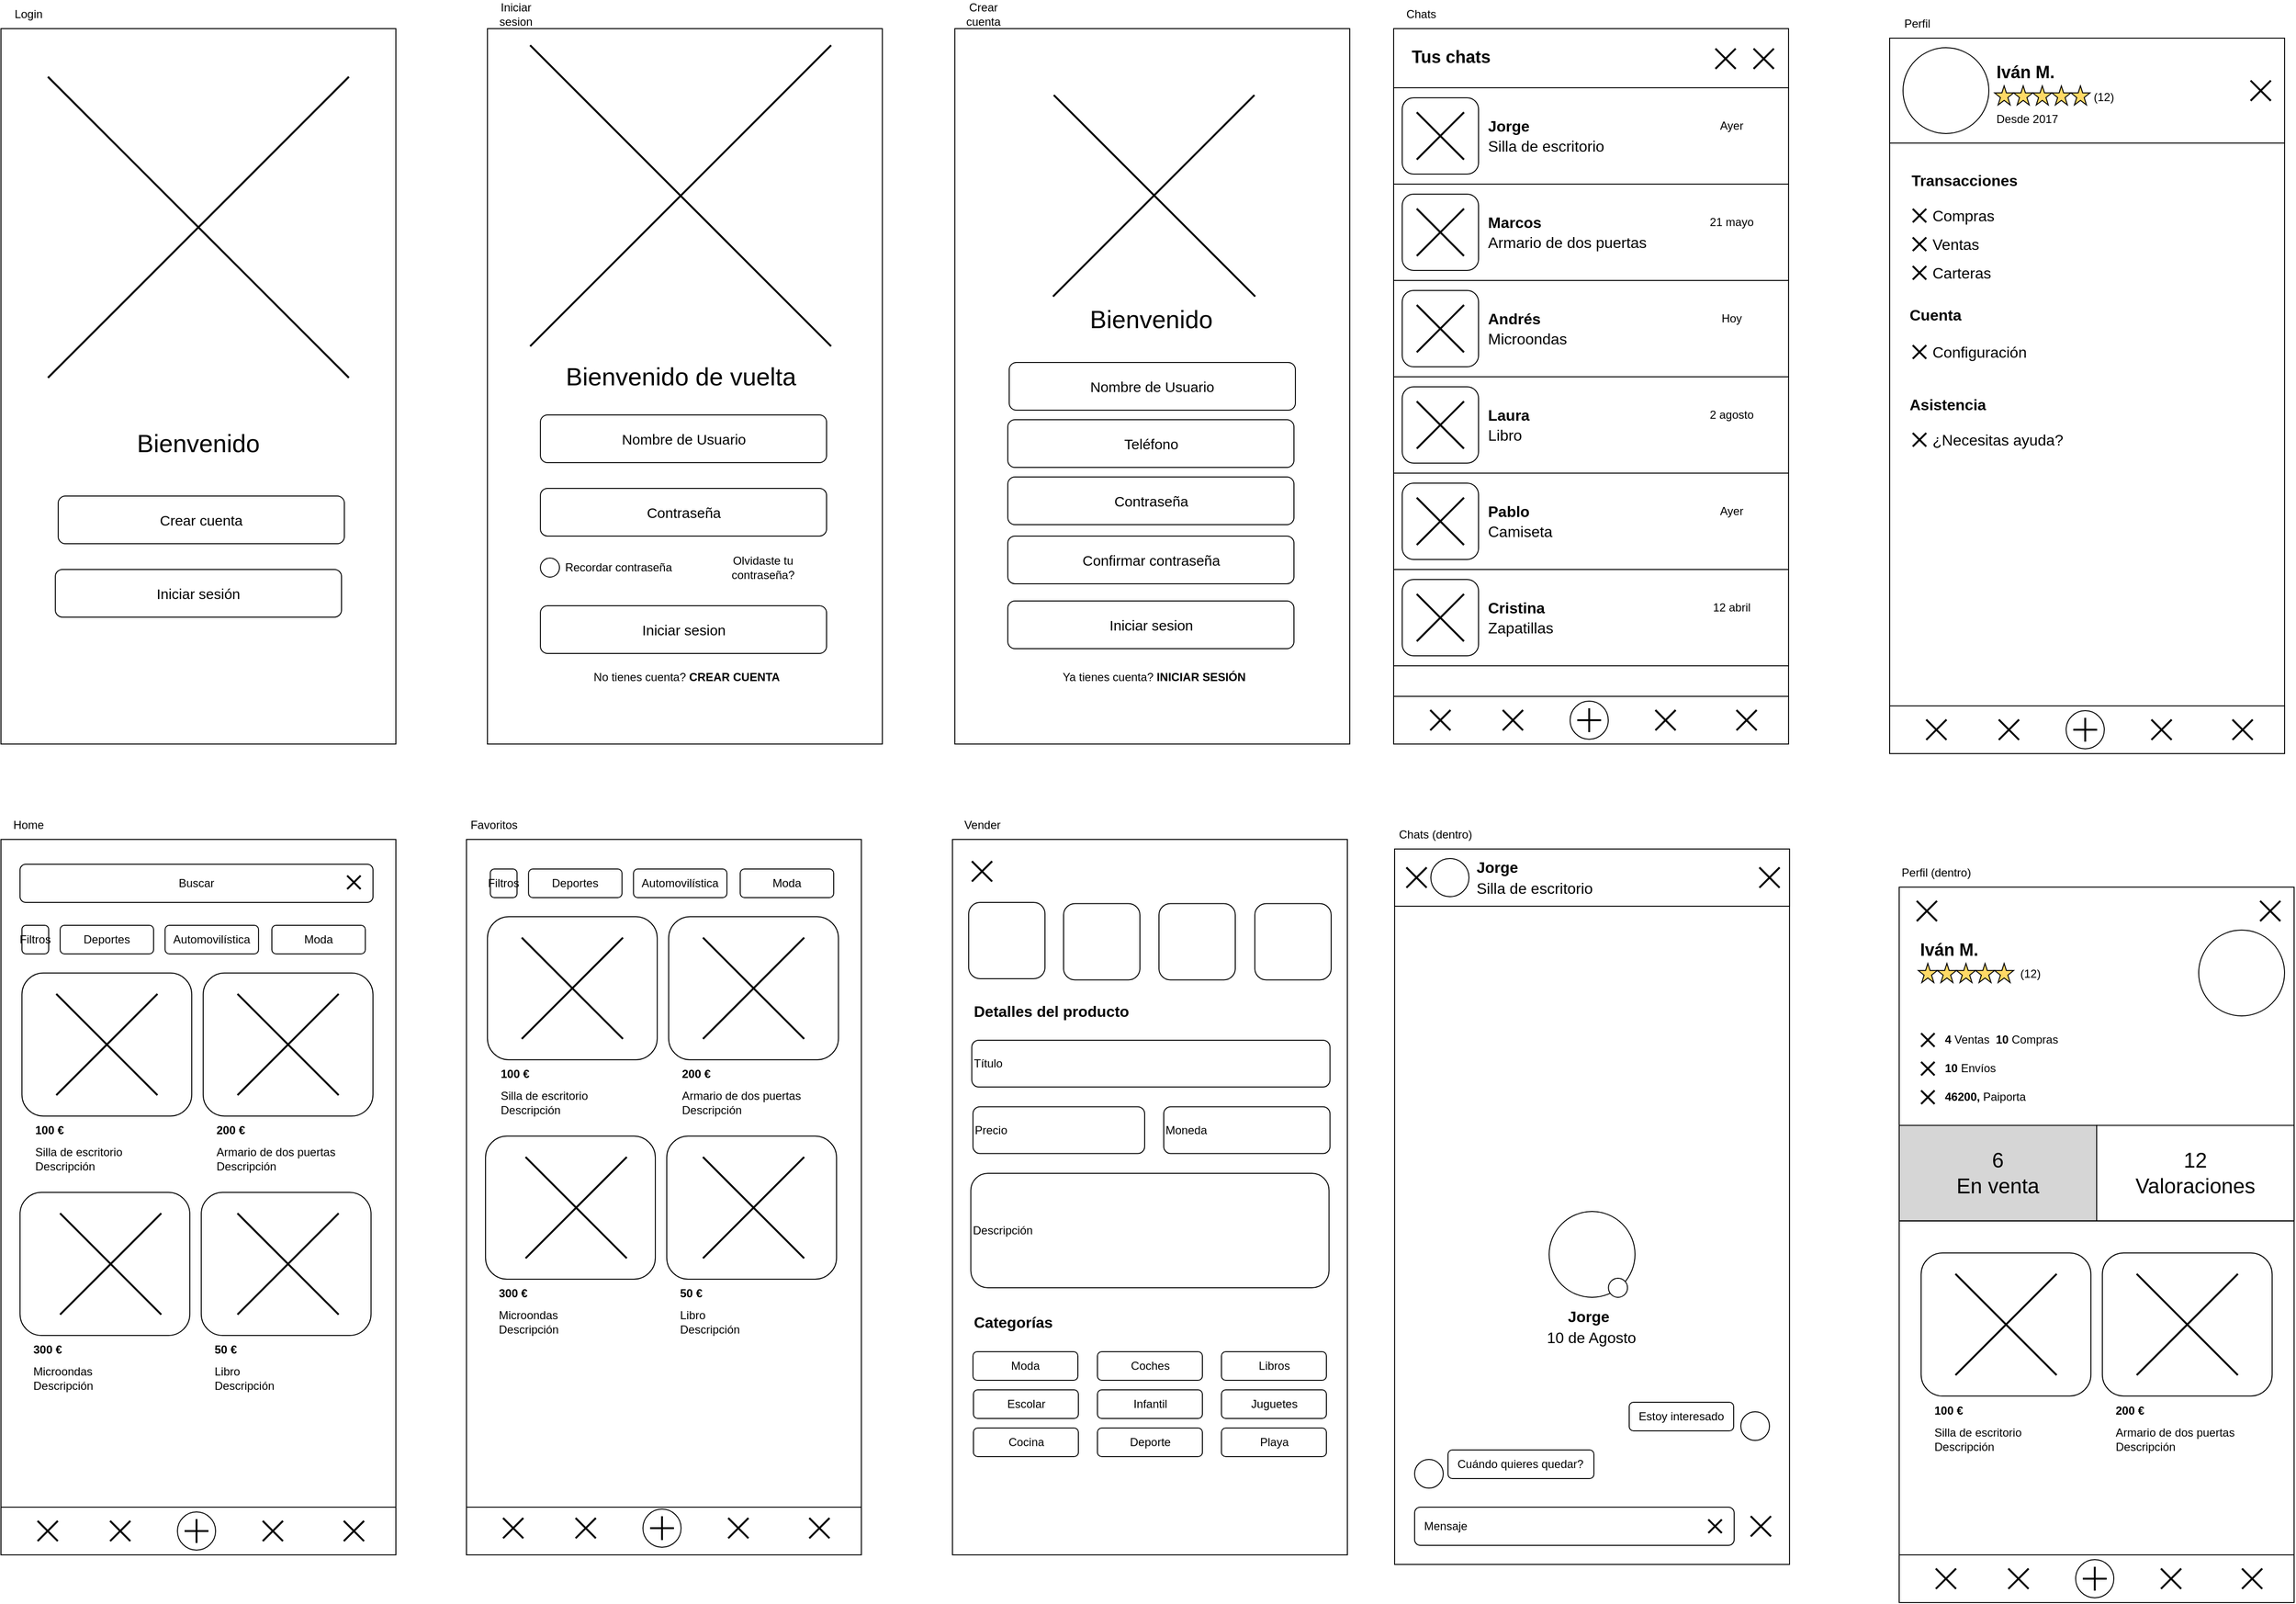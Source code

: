 <mxfile version="24.8.1">
  <diagram name="Página-1" id="leu77Xo8rUn8Oa1EbGkG">
    <mxGraphModel dx="4780" dy="2820" grid="1" gridSize="10" guides="0" tooltips="1" connect="1" arrows="1" fold="1" page="1" pageScale="1" pageWidth="827" pageHeight="1169" background="none" math="0" shadow="0">
      <root>
        <mxCell id="0" />
        <mxCell id="1" parent="0" />
        <mxCell id="tFAGtFPX32qV8AzyvSBh-1" value="" style="rounded=0;whiteSpace=wrap;html=1;" parent="1" vertex="1">
          <mxGeometry x="351.02" y="170" width="414" height="750" as="geometry" />
        </mxCell>
        <mxCell id="tFAGtFPX32qV8AzyvSBh-2" value="&lt;font style=&quot;font-size: 15px;&quot;&gt;Crear cuenta&lt;/font&gt;" style="rounded=1;whiteSpace=wrap;html=1;" parent="1" vertex="1">
          <mxGeometry x="411.02" y="660" width="300" height="50" as="geometry" />
        </mxCell>
        <mxCell id="tFAGtFPX32qV8AzyvSBh-3" value="&lt;font style=&quot;font-size: 15px;&quot;&gt;Iniciar sesión&lt;/font&gt;" style="rounded=1;whiteSpace=wrap;html=1;" parent="1" vertex="1">
          <mxGeometry x="408.02" y="736.95" width="300" height="50" as="geometry" />
        </mxCell>
        <mxCell id="tFAGtFPX32qV8AzyvSBh-4" value="&lt;div style=&quot;font-size: 26px;&quot;&gt;Bienvenido&lt;/div&gt;" style="text;html=1;align=center;verticalAlign=middle;whiteSpace=wrap;rounded=0;fontSize=26;" parent="1" vertex="1">
          <mxGeometry x="513.02" y="590" width="90" height="30" as="geometry" />
        </mxCell>
        <mxCell id="tFAGtFPX32qV8AzyvSBh-5" value="Login" style="text;html=1;align=center;verticalAlign=middle;whiteSpace=wrap;rounded=0;" parent="1" vertex="1">
          <mxGeometry x="350" y="140" width="60" height="30" as="geometry" />
        </mxCell>
        <mxCell id="tFAGtFPX32qV8AzyvSBh-6" value="" style="rounded=0;whiteSpace=wrap;html=1;" parent="1" vertex="1">
          <mxGeometry x="861.02" y="170" width="414" height="750" as="geometry" />
        </mxCell>
        <mxCell id="tFAGtFPX32qV8AzyvSBh-7" value="Iniciar sesion" style="text;html=1;align=center;verticalAlign=middle;whiteSpace=wrap;rounded=0;" parent="1" vertex="1">
          <mxGeometry x="861.02" y="140" width="60" height="30" as="geometry" />
        </mxCell>
        <mxCell id="tFAGtFPX32qV8AzyvSBh-8" value="&lt;font style=&quot;font-size: 15px;&quot;&gt;Nombre de Usuario&lt;/font&gt;" style="rounded=1;whiteSpace=wrap;html=1;" parent="1" vertex="1">
          <mxGeometry x="916.52" y="575" width="300" height="50" as="geometry" />
        </mxCell>
        <mxCell id="tFAGtFPX32qV8AzyvSBh-9" value="&lt;font style=&quot;font-size: 15px;&quot;&gt;Contraseña&lt;/font&gt;" style="rounded=1;whiteSpace=wrap;html=1;" parent="1" vertex="1">
          <mxGeometry x="916.52" y="651.95" width="300" height="50" as="geometry" />
        </mxCell>
        <mxCell id="tFAGtFPX32qV8AzyvSBh-10" value="Bienvenido de vuelta" style="text;html=1;align=center;verticalAlign=middle;whiteSpace=wrap;rounded=0;fontSize=26;" parent="1" vertex="1">
          <mxGeometry x="939.53" y="520" width="248" height="30" as="geometry" />
        </mxCell>
        <mxCell id="tFAGtFPX32qV8AzyvSBh-11" value="" style="ellipse;whiteSpace=wrap;html=1;aspect=fixed;" parent="1" vertex="1">
          <mxGeometry x="916.52" y="725" width="20" height="20" as="geometry" />
        </mxCell>
        <mxCell id="tFAGtFPX32qV8AzyvSBh-12" value="Recordar contraseña" style="text;html=1;align=center;verticalAlign=middle;whiteSpace=wrap;rounded=0;" parent="1" vertex="1">
          <mxGeometry x="939.52" y="725" width="117" height="20" as="geometry" />
        </mxCell>
        <mxCell id="tFAGtFPX32qV8AzyvSBh-13" value="Olvidaste tu contraseña?" style="text;html=1;align=center;verticalAlign=middle;whiteSpace=wrap;rounded=0;" parent="1" vertex="1">
          <mxGeometry x="1086.52" y="725" width="125.87" height="20" as="geometry" />
        </mxCell>
        <mxCell id="tFAGtFPX32qV8AzyvSBh-14" value="&lt;font style=&quot;font-size: 15px;&quot;&gt;Iniciar sesion&lt;/font&gt;" style="rounded=1;whiteSpace=wrap;html=1;" parent="1" vertex="1">
          <mxGeometry x="916.52" y="775" width="300" height="50" as="geometry" />
        </mxCell>
        <mxCell id="tFAGtFPX32qV8AzyvSBh-15" value="No tienes cuenta? &lt;b&gt;CREAR CUENTA&lt;/b&gt;" style="text;html=1;align=center;verticalAlign=middle;whiteSpace=wrap;rounded=0;" parent="1" vertex="1">
          <mxGeometry x="919.52" y="835" width="300" height="30" as="geometry" />
        </mxCell>
        <mxCell id="tFAGtFPX32qV8AzyvSBh-16" value="" style="rounded=0;whiteSpace=wrap;html=1;" parent="1" vertex="1">
          <mxGeometry x="1351.02" y="170" width="414" height="750" as="geometry" />
        </mxCell>
        <mxCell id="tFAGtFPX32qV8AzyvSBh-17" value="Crear cuenta" style="text;html=1;align=center;verticalAlign=middle;whiteSpace=wrap;rounded=0;" parent="1" vertex="1">
          <mxGeometry x="1351.02" y="140" width="60" height="30" as="geometry" />
        </mxCell>
        <mxCell id="tFAGtFPX32qV8AzyvSBh-18" value="&lt;font style=&quot;font-size: 15px;&quot;&gt;Nombre de Usuario&lt;/font&gt;" style="rounded=1;whiteSpace=wrap;html=1;" parent="1" vertex="1">
          <mxGeometry x="1408.02" y="520" width="300" height="50" as="geometry" />
        </mxCell>
        <mxCell id="tFAGtFPX32qV8AzyvSBh-19" value="&lt;font style=&quot;font-size: 15px;&quot;&gt;Contraseña&lt;/font&gt;" style="rounded=1;whiteSpace=wrap;html=1;" parent="1" vertex="1">
          <mxGeometry x="1406.52" y="640" width="300" height="50" as="geometry" />
        </mxCell>
        <mxCell id="tFAGtFPX32qV8AzyvSBh-20" value="Bienvenido" style="text;html=1;align=center;verticalAlign=middle;whiteSpace=wrap;rounded=0;fontSize=26;" parent="1" vertex="1">
          <mxGeometry x="1432.52" y="460" width="248" height="30" as="geometry" />
        </mxCell>
        <mxCell id="tFAGtFPX32qV8AzyvSBh-21" value="&lt;font style=&quot;font-size: 15px;&quot;&gt;Iniciar sesion&lt;/font&gt;" style="rounded=1;whiteSpace=wrap;html=1;" parent="1" vertex="1">
          <mxGeometry x="1406.52" y="770" width="300" height="50" as="geometry" />
        </mxCell>
        <mxCell id="tFAGtFPX32qV8AzyvSBh-22" value="Ya tienes cuenta?&lt;b&gt; INICIAR SESIÓN&lt;/b&gt;" style="text;html=1;align=center;verticalAlign=middle;whiteSpace=wrap;rounded=0;" parent="1" vertex="1">
          <mxGeometry x="1409.52" y="835" width="300" height="30" as="geometry" />
        </mxCell>
        <mxCell id="tFAGtFPX32qV8AzyvSBh-23" value="&lt;font style=&quot;font-size: 15px;&quot;&gt;Teléfono&lt;/font&gt;" style="rounded=1;whiteSpace=wrap;html=1;" parent="1" vertex="1">
          <mxGeometry x="1406.52" y="580" width="300" height="50" as="geometry" />
        </mxCell>
        <mxCell id="tFAGtFPX32qV8AzyvSBh-24" value="&lt;font style=&quot;font-size: 15px;&quot;&gt;Confirmar contraseña&lt;/font&gt;" style="rounded=1;whiteSpace=wrap;html=1;" parent="1" vertex="1">
          <mxGeometry x="1406.52" y="701.95" width="300" height="50" as="geometry" />
        </mxCell>
        <mxCell id="tFAGtFPX32qV8AzyvSBh-25" value="" style="line;strokeWidth=2;html=1;rotation=45;" parent="1" vertex="1">
          <mxGeometry x="334.91" y="361.74" width="446.17" height="33.03" as="geometry" />
        </mxCell>
        <mxCell id="tFAGtFPX32qV8AzyvSBh-26" value="" style="line;strokeWidth=2;html=1;rotation=-225;" parent="1" vertex="1">
          <mxGeometry x="334.94" y="361.74" width="446.17" height="33.03" as="geometry" />
        </mxCell>
        <mxCell id="tFAGtFPX32qV8AzyvSBh-27" value="" style="line;strokeWidth=2;html=1;rotation=-225;" parent="1" vertex="1">
          <mxGeometry x="840.45" y="328.71" width="446.17" height="33.03" as="geometry" />
        </mxCell>
        <mxCell id="tFAGtFPX32qV8AzyvSBh-28" value="" style="line;strokeWidth=2;html=1;rotation=45;" parent="1" vertex="1">
          <mxGeometry x="840.42" y="328.71" width="446.17" height="33.03" as="geometry" />
        </mxCell>
        <mxCell id="tFAGtFPX32qV8AzyvSBh-29" value="" style="line;strokeWidth=2;html=1;rotation=-225;" parent="1" vertex="1">
          <mxGeometry x="1410.22" y="328.71" width="298.6" height="33.03" as="geometry" />
        </mxCell>
        <mxCell id="tFAGtFPX32qV8AzyvSBh-30" value="" style="line;strokeWidth=2;html=1;rotation=-135;" parent="1" vertex="1">
          <mxGeometry x="1411.02" y="328.71" width="298.6" height="33.03" as="geometry" />
        </mxCell>
        <mxCell id="tFAGtFPX32qV8AzyvSBh-31" value="" style="rounded=0;whiteSpace=wrap;html=1;" parent="1" vertex="1">
          <mxGeometry x="351.02" y="1020" width="414" height="750" as="geometry" />
        </mxCell>
        <mxCell id="tFAGtFPX32qV8AzyvSBh-32" value="Home" style="text;html=1;align=center;verticalAlign=middle;whiteSpace=wrap;rounded=0;" parent="1" vertex="1">
          <mxGeometry x="350" y="990" width="60" height="30" as="geometry" />
        </mxCell>
        <mxCell id="tFAGtFPX32qV8AzyvSBh-33" value="&lt;div align=&quot;center&quot;&gt;Buscar&lt;br&gt;&lt;/div&gt;" style="rounded=1;whiteSpace=wrap;html=1;align=center;" parent="1" vertex="1">
          <mxGeometry x="371.02" y="1046" width="370" height="40" as="geometry" />
        </mxCell>
        <mxCell id="tFAGtFPX32qV8AzyvSBh-34" value="" style="line;strokeWidth=2;html=1;rotation=45;" parent="1" vertex="1">
          <mxGeometry x="711.02" y="1060" width="20" height="10" as="geometry" />
        </mxCell>
        <mxCell id="tFAGtFPX32qV8AzyvSBh-35" value="" style="line;strokeWidth=2;html=1;rotation=-45;" parent="1" vertex="1">
          <mxGeometry x="711.02" y="1060" width="20" height="10" as="geometry" />
        </mxCell>
        <mxCell id="tFAGtFPX32qV8AzyvSBh-36" value="" style="rounded=0;whiteSpace=wrap;html=1;" parent="1" vertex="1">
          <mxGeometry x="351.02" y="1720" width="414" height="50" as="geometry" />
        </mxCell>
        <mxCell id="tFAGtFPX32qV8AzyvSBh-37" value="" style="ellipse;whiteSpace=wrap;html=1;aspect=fixed;" parent="1" vertex="1">
          <mxGeometry x="536.02" y="1725" width="40" height="40" as="geometry" />
        </mxCell>
        <mxCell id="tFAGtFPX32qV8AzyvSBh-38" value="" style="line;strokeWidth=2;html=1;rotation=90;" parent="1" vertex="1">
          <mxGeometry x="543.52" y="1732.5" width="25" height="25" as="geometry" />
        </mxCell>
        <mxCell id="tFAGtFPX32qV8AzyvSBh-39" value="" style="line;strokeWidth=2;html=1;rotation=-180;" parent="1" vertex="1">
          <mxGeometry x="543.52" y="1732.5" width="25" height="25" as="geometry" />
        </mxCell>
        <mxCell id="tFAGtFPX32qV8AzyvSBh-40" value="" style="line;strokeWidth=2;html=1;rotation=45;" parent="1" vertex="1">
          <mxGeometry x="384.99" y="1728.48" width="30" height="33.03" as="geometry" />
        </mxCell>
        <mxCell id="tFAGtFPX32qV8AzyvSBh-41" value="" style="line;strokeWidth=2;html=1;rotation=-225;" parent="1" vertex="1">
          <mxGeometry x="385.02" y="1728.48" width="30" height="33.03" as="geometry" />
        </mxCell>
        <mxCell id="tFAGtFPX32qV8AzyvSBh-42" value="" style="line;strokeWidth=2;html=1;rotation=45;" parent="1" vertex="1">
          <mxGeometry x="461.02" y="1728.48" width="30" height="33.03" as="geometry" />
        </mxCell>
        <mxCell id="tFAGtFPX32qV8AzyvSBh-43" value="" style="line;strokeWidth=2;html=1;rotation=-225;" parent="1" vertex="1">
          <mxGeometry x="461.05" y="1728.48" width="30" height="33.03" as="geometry" />
        </mxCell>
        <mxCell id="tFAGtFPX32qV8AzyvSBh-44" value="" style="line;strokeWidth=2;html=1;rotation=-225;" parent="1" vertex="1">
          <mxGeometry x="621.05" y="1728.48" width="30" height="33.03" as="geometry" />
        </mxCell>
        <mxCell id="tFAGtFPX32qV8AzyvSBh-45" value="" style="line;strokeWidth=2;html=1;rotation=45;" parent="1" vertex="1">
          <mxGeometry x="621.02" y="1728.48" width="30" height="33.03" as="geometry" />
        </mxCell>
        <mxCell id="tFAGtFPX32qV8AzyvSBh-46" value="" style="line;strokeWidth=2;html=1;rotation=45;" parent="1" vertex="1">
          <mxGeometry x="706.01" y="1728.48" width="30" height="33.03" as="geometry" />
        </mxCell>
        <mxCell id="tFAGtFPX32qV8AzyvSBh-47" value="" style="line;strokeWidth=2;html=1;rotation=-225;" parent="1" vertex="1">
          <mxGeometry x="706.04" y="1728.48" width="30" height="33.03" as="geometry" />
        </mxCell>
        <mxCell id="tFAGtFPX32qV8AzyvSBh-48" value="Filtros" style="rounded=1;whiteSpace=wrap;html=1;align=center;" parent="1" vertex="1">
          <mxGeometry x="373.02" y="1110" width="28" height="30" as="geometry" />
        </mxCell>
        <mxCell id="tFAGtFPX32qV8AzyvSBh-49" value="" style="rounded=1;whiteSpace=wrap;html=1;" parent="1" vertex="1">
          <mxGeometry x="373.02" y="1160" width="178" height="150" as="geometry" />
        </mxCell>
        <mxCell id="tFAGtFPX32qV8AzyvSBh-50" value="&lt;b&gt;100&lt;/b&gt; &lt;span class=&quot;BxUVEf ILfuVd&quot; lang=&quot;es&quot;&gt;&lt;span class=&quot;hgKElc&quot;&gt;&lt;b&gt;€&lt;/b&gt;&lt;/span&gt;&lt;/span&gt;" style="text;html=1;align=left;verticalAlign=middle;whiteSpace=wrap;rounded=0;" parent="1" vertex="1">
          <mxGeometry x="385.02" y="1310" width="60" height="30" as="geometry" />
        </mxCell>
        <mxCell id="tFAGtFPX32qV8AzyvSBh-51" value="&lt;div&gt;Silla de escritorio&lt;/div&gt;Descripción" style="text;html=1;align=left;verticalAlign=middle;whiteSpace=wrap;rounded=0;" parent="1" vertex="1">
          <mxGeometry x="385.02" y="1340" width="166.03" height="30" as="geometry" />
        </mxCell>
        <mxCell id="tFAGtFPX32qV8AzyvSBh-52" value="&lt;div&gt;Armario de dos puertas&lt;br&gt;&lt;/div&gt;&lt;div&gt;Descripción&lt;br&gt;&lt;/div&gt;" style="text;html=1;align=left;verticalAlign=middle;whiteSpace=wrap;rounded=0;" parent="1" vertex="1">
          <mxGeometry x="574.99" y="1340" width="166.03" height="30" as="geometry" />
        </mxCell>
        <mxCell id="tFAGtFPX32qV8AzyvSBh-53" value="&lt;b&gt;200&lt;/b&gt; &lt;span class=&quot;BxUVEf ILfuVd&quot; lang=&quot;es&quot;&gt;&lt;span class=&quot;hgKElc&quot;&gt;&lt;b&gt;€&lt;/b&gt;&lt;/span&gt;&lt;/span&gt;" style="text;html=1;align=left;verticalAlign=middle;whiteSpace=wrap;rounded=0;" parent="1" vertex="1">
          <mxGeometry x="574.99" y="1310" width="60" height="30" as="geometry" />
        </mxCell>
        <mxCell id="tFAGtFPX32qV8AzyvSBh-54" value="" style="rounded=1;whiteSpace=wrap;html=1;" parent="1" vertex="1">
          <mxGeometry x="562.99" y="1160" width="178" height="150" as="geometry" />
        </mxCell>
        <mxCell id="tFAGtFPX32qV8AzyvSBh-55" value="" style="rounded=1;whiteSpace=wrap;html=1;" parent="1" vertex="1">
          <mxGeometry x="371.02" y="1390" width="178" height="150" as="geometry" />
        </mxCell>
        <mxCell id="tFAGtFPX32qV8AzyvSBh-56" value="&lt;b&gt;300&lt;/b&gt; &lt;span class=&quot;BxUVEf ILfuVd&quot; lang=&quot;es&quot;&gt;&lt;span class=&quot;hgKElc&quot;&gt;&lt;b&gt;€&lt;/b&gt;&lt;/span&gt;&lt;/span&gt;" style="text;html=1;align=left;verticalAlign=middle;whiteSpace=wrap;rounded=0;" parent="1" vertex="1">
          <mxGeometry x="383.02" y="1540" width="60" height="30" as="geometry" />
        </mxCell>
        <mxCell id="tFAGtFPX32qV8AzyvSBh-57" value="&lt;div&gt;Microondas&lt;br&gt;&lt;/div&gt;Descripción" style="text;html=1;align=left;verticalAlign=middle;whiteSpace=wrap;rounded=0;" parent="1" vertex="1">
          <mxGeometry x="383.02" y="1570" width="166.03" height="30" as="geometry" />
        </mxCell>
        <mxCell id="tFAGtFPX32qV8AzyvSBh-58" value="&lt;div&gt;Libro&lt;br&gt;&lt;/div&gt;&lt;div&gt;Descripción&lt;br&gt;&lt;/div&gt;" style="text;html=1;align=left;verticalAlign=middle;whiteSpace=wrap;rounded=0;" parent="1" vertex="1">
          <mxGeometry x="572.99" y="1570" width="166.03" height="30" as="geometry" />
        </mxCell>
        <mxCell id="tFAGtFPX32qV8AzyvSBh-59" value="&lt;b&gt;50&lt;/b&gt; &lt;span class=&quot;BxUVEf ILfuVd&quot; lang=&quot;es&quot;&gt;&lt;span class=&quot;hgKElc&quot;&gt;&lt;b&gt;€&lt;/b&gt;&lt;/span&gt;&lt;/span&gt;" style="text;html=1;align=left;verticalAlign=middle;whiteSpace=wrap;rounded=0;" parent="1" vertex="1">
          <mxGeometry x="572.99" y="1540" width="60" height="30" as="geometry" />
        </mxCell>
        <mxCell id="tFAGtFPX32qV8AzyvSBh-60" value="" style="rounded=1;whiteSpace=wrap;html=1;" parent="1" vertex="1">
          <mxGeometry x="560.99" y="1390" width="178" height="150" as="geometry" />
        </mxCell>
        <mxCell id="tFAGtFPX32qV8AzyvSBh-61" value="" style="line;strokeWidth=2;html=1;rotation=45;" parent="1" vertex="1">
          <mxGeometry x="387.01" y="1218.49" width="150" height="33.03" as="geometry" />
        </mxCell>
        <mxCell id="tFAGtFPX32qV8AzyvSBh-62" value="" style="line;strokeWidth=2;html=1;rotation=-225;" parent="1" vertex="1">
          <mxGeometry x="387.04" y="1218.49" width="150" height="33.03" as="geometry" />
        </mxCell>
        <mxCell id="tFAGtFPX32qV8AzyvSBh-63" value="" style="line;strokeWidth=2;html=1;rotation=45;" parent="1" vertex="1">
          <mxGeometry x="577.01" y="1218.49" width="150" height="33.03" as="geometry" />
        </mxCell>
        <mxCell id="tFAGtFPX32qV8AzyvSBh-64" value="" style="line;strokeWidth=2;html=1;rotation=-225;" parent="1" vertex="1">
          <mxGeometry x="577.04" y="1218.49" width="150" height="33.03" as="geometry" />
        </mxCell>
        <mxCell id="tFAGtFPX32qV8AzyvSBh-65" value="" style="line;strokeWidth=2;html=1;rotation=45;" parent="1" vertex="1">
          <mxGeometry x="576.98" y="1448.49" width="150" height="33.03" as="geometry" />
        </mxCell>
        <mxCell id="tFAGtFPX32qV8AzyvSBh-66" value="" style="line;strokeWidth=2;html=1;rotation=-225;" parent="1" vertex="1">
          <mxGeometry x="577.01" y="1448.49" width="150" height="33.03" as="geometry" />
        </mxCell>
        <mxCell id="tFAGtFPX32qV8AzyvSBh-67" value="" style="line;strokeWidth=2;html=1;rotation=45;" parent="1" vertex="1">
          <mxGeometry x="391.02" y="1448.49" width="150" height="33.03" as="geometry" />
        </mxCell>
        <mxCell id="tFAGtFPX32qV8AzyvSBh-68" value="" style="line;strokeWidth=2;html=1;rotation=-225;" parent="1" vertex="1">
          <mxGeometry x="391.05" y="1448.49" width="150" height="33.03" as="geometry" />
        </mxCell>
        <mxCell id="tFAGtFPX32qV8AzyvSBh-69" value="" style="rounded=0;whiteSpace=wrap;html=1;" parent="1" vertex="1">
          <mxGeometry x="839.02" y="1020" width="414" height="750" as="geometry" />
        </mxCell>
        <mxCell id="tFAGtFPX32qV8AzyvSBh-70" value="Favoritos" style="text;html=1;align=center;verticalAlign=middle;whiteSpace=wrap;rounded=0;" parent="1" vertex="1">
          <mxGeometry x="838" y="990" width="60" height="30" as="geometry" />
        </mxCell>
        <mxCell id="tFAGtFPX32qV8AzyvSBh-71" value="" style="rounded=0;whiteSpace=wrap;html=1;" parent="1" vertex="1">
          <mxGeometry x="839.02" y="1720" width="414" height="50" as="geometry" />
        </mxCell>
        <mxCell id="tFAGtFPX32qV8AzyvSBh-72" value="" style="ellipse;whiteSpace=wrap;html=1;aspect=fixed;" parent="1" vertex="1">
          <mxGeometry x="1024.02" y="1722" width="40" height="40" as="geometry" />
        </mxCell>
        <mxCell id="tFAGtFPX32qV8AzyvSBh-73" value="" style="line;strokeWidth=2;html=1;rotation=90;" parent="1" vertex="1">
          <mxGeometry x="1031.52" y="1729.5" width="25" height="25" as="geometry" />
        </mxCell>
        <mxCell id="tFAGtFPX32qV8AzyvSBh-74" value="" style="line;strokeWidth=2;html=1;rotation=-180;" parent="1" vertex="1">
          <mxGeometry x="1031.52" y="1729.5" width="25" height="25" as="geometry" />
        </mxCell>
        <mxCell id="tFAGtFPX32qV8AzyvSBh-75" value="" style="line;strokeWidth=2;html=1;rotation=45;" parent="1" vertex="1">
          <mxGeometry x="872.99" y="1725.48" width="30" height="33.03" as="geometry" />
        </mxCell>
        <mxCell id="tFAGtFPX32qV8AzyvSBh-76" value="" style="line;strokeWidth=2;html=1;rotation=-225;" parent="1" vertex="1">
          <mxGeometry x="873.02" y="1725.48" width="30" height="33.03" as="geometry" />
        </mxCell>
        <mxCell id="tFAGtFPX32qV8AzyvSBh-77" value="" style="line;strokeWidth=2;html=1;rotation=45;" parent="1" vertex="1">
          <mxGeometry x="949.02" y="1725.48" width="30" height="33.03" as="geometry" />
        </mxCell>
        <mxCell id="tFAGtFPX32qV8AzyvSBh-78" value="" style="line;strokeWidth=2;html=1;rotation=-225;" parent="1" vertex="1">
          <mxGeometry x="949.05" y="1725.48" width="30" height="33.03" as="geometry" />
        </mxCell>
        <mxCell id="tFAGtFPX32qV8AzyvSBh-79" value="" style="line;strokeWidth=2;html=1;rotation=-225;" parent="1" vertex="1">
          <mxGeometry x="1109.05" y="1725.48" width="30" height="33.03" as="geometry" />
        </mxCell>
        <mxCell id="tFAGtFPX32qV8AzyvSBh-80" value="" style="line;strokeWidth=2;html=1;rotation=45;" parent="1" vertex="1">
          <mxGeometry x="1109.02" y="1725.48" width="30" height="33.03" as="geometry" />
        </mxCell>
        <mxCell id="tFAGtFPX32qV8AzyvSBh-81" value="" style="line;strokeWidth=2;html=1;rotation=45;" parent="1" vertex="1">
          <mxGeometry x="1194.01" y="1725.48" width="30" height="33.03" as="geometry" />
        </mxCell>
        <mxCell id="tFAGtFPX32qV8AzyvSBh-82" value="" style="line;strokeWidth=2;html=1;rotation=-225;" parent="1" vertex="1">
          <mxGeometry x="1194.04" y="1725.48" width="30" height="33.03" as="geometry" />
        </mxCell>
        <mxCell id="tFAGtFPX32qV8AzyvSBh-83" value="" style="rounded=0;whiteSpace=wrap;html=1;" parent="1" vertex="1">
          <mxGeometry x="1811.02" y="170" width="414" height="750" as="geometry" />
        </mxCell>
        <mxCell id="tFAGtFPX32qV8AzyvSBh-84" value="Chats" style="text;html=1;align=center;verticalAlign=middle;whiteSpace=wrap;rounded=0;" parent="1" vertex="1">
          <mxGeometry x="1810" y="140" width="60" height="30" as="geometry" />
        </mxCell>
        <mxCell id="tFAGtFPX32qV8AzyvSBh-85" value="" style="rounded=0;whiteSpace=wrap;html=1;" parent="1" vertex="1">
          <mxGeometry x="1811.02" y="870" width="414" height="50" as="geometry" />
        </mxCell>
        <mxCell id="tFAGtFPX32qV8AzyvSBh-86" value="" style="ellipse;whiteSpace=wrap;html=1;aspect=fixed;" parent="1" vertex="1">
          <mxGeometry x="1996.02" y="875" width="40" height="40" as="geometry" />
        </mxCell>
        <mxCell id="tFAGtFPX32qV8AzyvSBh-87" value="" style="line;strokeWidth=2;html=1;rotation=90;" parent="1" vertex="1">
          <mxGeometry x="2003.52" y="882.5" width="25" height="25" as="geometry" />
        </mxCell>
        <mxCell id="tFAGtFPX32qV8AzyvSBh-88" value="" style="line;strokeWidth=2;html=1;rotation=-180;" parent="1" vertex="1">
          <mxGeometry x="2003.52" y="882.5" width="25" height="25" as="geometry" />
        </mxCell>
        <mxCell id="tFAGtFPX32qV8AzyvSBh-89" value="" style="line;strokeWidth=2;html=1;rotation=45;" parent="1" vertex="1">
          <mxGeometry x="1844.99" y="878.48" width="30" height="33.03" as="geometry" />
        </mxCell>
        <mxCell id="tFAGtFPX32qV8AzyvSBh-90" value="" style="line;strokeWidth=2;html=1;rotation=-225;" parent="1" vertex="1">
          <mxGeometry x="1845.02" y="878.48" width="30" height="33.03" as="geometry" />
        </mxCell>
        <mxCell id="tFAGtFPX32qV8AzyvSBh-91" value="" style="line;strokeWidth=2;html=1;rotation=45;" parent="1" vertex="1">
          <mxGeometry x="1921.02" y="878.48" width="30" height="33.03" as="geometry" />
        </mxCell>
        <mxCell id="tFAGtFPX32qV8AzyvSBh-92" value="" style="line;strokeWidth=2;html=1;rotation=-225;" parent="1" vertex="1">
          <mxGeometry x="1921.05" y="878.48" width="30" height="33.03" as="geometry" />
        </mxCell>
        <mxCell id="tFAGtFPX32qV8AzyvSBh-93" value="" style="line;strokeWidth=2;html=1;rotation=-225;" parent="1" vertex="1">
          <mxGeometry x="2081.05" y="878.48" width="30" height="33.03" as="geometry" />
        </mxCell>
        <mxCell id="tFAGtFPX32qV8AzyvSBh-94" value="" style="line;strokeWidth=2;html=1;rotation=45;" parent="1" vertex="1">
          <mxGeometry x="2081.02" y="878.48" width="30" height="33.03" as="geometry" />
        </mxCell>
        <mxCell id="tFAGtFPX32qV8AzyvSBh-95" value="" style="line;strokeWidth=2;html=1;rotation=45;" parent="1" vertex="1">
          <mxGeometry x="2166.01" y="878.48" width="30" height="33.03" as="geometry" />
        </mxCell>
        <mxCell id="tFAGtFPX32qV8AzyvSBh-96" value="" style="line;strokeWidth=2;html=1;rotation=-225;" parent="1" vertex="1">
          <mxGeometry x="2166.04" y="878.48" width="30" height="33.03" as="geometry" />
        </mxCell>
        <mxCell id="tFAGtFPX32qV8AzyvSBh-99" value="" style="rounded=0;whiteSpace=wrap;html=1;" parent="1" vertex="1">
          <mxGeometry x="1348.52" y="1020" width="414" height="750" as="geometry" />
        </mxCell>
        <mxCell id="tFAGtFPX32qV8AzyvSBh-100" value="Vender" style="text;html=1;align=center;verticalAlign=middle;whiteSpace=wrap;rounded=0;" parent="1" vertex="1">
          <mxGeometry x="1349.5" y="990" width="60" height="30" as="geometry" />
        </mxCell>
        <mxCell id="tFAGtFPX32qV8AzyvSBh-113" value="Moda" style="rounded=1;whiteSpace=wrap;html=1;align=center;" parent="1" vertex="1">
          <mxGeometry x="634.99" y="1110" width="97.97" height="30" as="geometry" />
        </mxCell>
        <mxCell id="tFAGtFPX32qV8AzyvSBh-114" value="&lt;div&gt;Automovilística&lt;/div&gt;" style="rounded=1;whiteSpace=wrap;html=1;align=center;" parent="1" vertex="1">
          <mxGeometry x="523.08" y="1110" width="97.97" height="30" as="geometry" />
        </mxCell>
        <mxCell id="tFAGtFPX32qV8AzyvSBh-115" value="Deportes" style="rounded=1;whiteSpace=wrap;html=1;align=center;" parent="1" vertex="1">
          <mxGeometry x="413.06" y="1110" width="97.97" height="30" as="geometry" />
        </mxCell>
        <mxCell id="tFAGtFPX32qV8AzyvSBh-116" value="" style="rounded=0;whiteSpace=wrap;html=1;" parent="1" vertex="1">
          <mxGeometry x="1811.02" y="232" width="414" height="101" as="geometry" />
        </mxCell>
        <mxCell id="tFAGtFPX32qV8AzyvSBh-117" value="" style="rounded=1;whiteSpace=wrap;html=1;" parent="1" vertex="1">
          <mxGeometry x="1820.02" y="242.5" width="80" height="80" as="geometry" />
        </mxCell>
        <mxCell id="tFAGtFPX32qV8AzyvSBh-118" value="" style="line;strokeWidth=2;html=1;rotation=45;" parent="1" vertex="1">
          <mxGeometry x="1824.98" y="265.99" width="70" height="33.03" as="geometry" />
        </mxCell>
        <mxCell id="tFAGtFPX32qV8AzyvSBh-119" value="" style="line;strokeWidth=2;html=1;rotation=-225;" parent="1" vertex="1">
          <mxGeometry x="1825.01" y="265.99" width="70" height="33.03" as="geometry" />
        </mxCell>
        <mxCell id="tFAGtFPX32qV8AzyvSBh-120" value="Silla de escritorio" style="text;html=1;align=left;verticalAlign=middle;whiteSpace=wrap;rounded=0;fontSize=16;" parent="1" vertex="1">
          <mxGeometry x="1907.71" y="281.75" width="128.5" height="23" as="geometry" />
        </mxCell>
        <mxCell id="tFAGtFPX32qV8AzyvSBh-121" value="&lt;b style=&quot;font-size: 16px;&quot;&gt;Jorge&lt;/b&gt;" style="text;html=1;align=left;verticalAlign=middle;whiteSpace=wrap;rounded=0;fontSize=16;" parent="1" vertex="1">
          <mxGeometry x="1907.71" y="261.75" width="118.5" height="20" as="geometry" />
        </mxCell>
        <mxCell id="tFAGtFPX32qV8AzyvSBh-122" value="Ayer" style="text;html=1;align=center;verticalAlign=middle;whiteSpace=wrap;rounded=0;" parent="1" vertex="1">
          <mxGeometry x="2111.05" y="260.25" width="108.5" height="23" as="geometry" />
        </mxCell>
        <mxCell id="tFAGtFPX32qV8AzyvSBh-123" value="" style="rounded=0;whiteSpace=wrap;html=1;" parent="1" vertex="1">
          <mxGeometry x="1811.02" y="333" width="414" height="101" as="geometry" />
        </mxCell>
        <mxCell id="tFAGtFPX32qV8AzyvSBh-124" value="Armario de dos puertas" style="text;html=1;align=left;verticalAlign=middle;whiteSpace=wrap;rounded=0;fontSize=16;" parent="1" vertex="1">
          <mxGeometry x="1907.71" y="382.75" width="181.29" height="23" as="geometry" />
        </mxCell>
        <mxCell id="tFAGtFPX32qV8AzyvSBh-125" value="&lt;b&gt;Marcos&lt;/b&gt;" style="text;html=1;align=left;verticalAlign=middle;whiteSpace=wrap;rounded=0;fontSize=16;" parent="1" vertex="1">
          <mxGeometry x="1907.71" y="362.75" width="118.5" height="20" as="geometry" />
        </mxCell>
        <mxCell id="tFAGtFPX32qV8AzyvSBh-126" value="" style="rounded=1;whiteSpace=wrap;html=1;" parent="1" vertex="1">
          <mxGeometry x="1820.02" y="343.5" width="80" height="80" as="geometry" />
        </mxCell>
        <mxCell id="tFAGtFPX32qV8AzyvSBh-127" value="" style="line;strokeWidth=2;html=1;rotation=45;" parent="1" vertex="1">
          <mxGeometry x="1824.98" y="366.99" width="70" height="33.03" as="geometry" />
        </mxCell>
        <mxCell id="tFAGtFPX32qV8AzyvSBh-128" value="" style="line;strokeWidth=2;html=1;rotation=-225;" parent="1" vertex="1">
          <mxGeometry x="1825.01" y="366.99" width="70" height="33.03" as="geometry" />
        </mxCell>
        <mxCell id="tFAGtFPX32qV8AzyvSBh-129" value="21 mayo" style="text;html=1;align=center;verticalAlign=middle;whiteSpace=wrap;rounded=0;" parent="1" vertex="1">
          <mxGeometry x="2111.05" y="361.25" width="108.5" height="23" as="geometry" />
        </mxCell>
        <mxCell id="tFAGtFPX32qV8AzyvSBh-130" value="" style="rounded=0;whiteSpace=wrap;html=1;" parent="1" vertex="1">
          <mxGeometry x="1811.02" y="434" width="414" height="101" as="geometry" />
        </mxCell>
        <mxCell id="tFAGtFPX32qV8AzyvSBh-131" value="Microondas" style="text;html=1;align=left;verticalAlign=middle;whiteSpace=wrap;rounded=0;fontSize=16;" parent="1" vertex="1">
          <mxGeometry x="1907.71" y="483.75" width="128.5" height="23" as="geometry" />
        </mxCell>
        <mxCell id="tFAGtFPX32qV8AzyvSBh-132" value="&lt;b&gt;Andrés&lt;/b&gt;" style="text;html=1;align=left;verticalAlign=middle;whiteSpace=wrap;rounded=0;fontSize=16;" parent="1" vertex="1">
          <mxGeometry x="1907.71" y="463.75" width="118.5" height="20" as="geometry" />
        </mxCell>
        <mxCell id="tFAGtFPX32qV8AzyvSBh-133" value="" style="rounded=1;whiteSpace=wrap;html=1;" parent="1" vertex="1">
          <mxGeometry x="1820.02" y="444.5" width="80" height="80" as="geometry" />
        </mxCell>
        <mxCell id="tFAGtFPX32qV8AzyvSBh-134" value="" style="line;strokeWidth=2;html=1;rotation=45;" parent="1" vertex="1">
          <mxGeometry x="1824.98" y="467.99" width="70" height="33.03" as="geometry" />
        </mxCell>
        <mxCell id="tFAGtFPX32qV8AzyvSBh-135" value="" style="line;strokeWidth=2;html=1;rotation=-225;" parent="1" vertex="1">
          <mxGeometry x="1825.01" y="467.99" width="70" height="33.03" as="geometry" />
        </mxCell>
        <mxCell id="tFAGtFPX32qV8AzyvSBh-136" value="Hoy" style="text;html=1;align=center;verticalAlign=middle;whiteSpace=wrap;rounded=0;" parent="1" vertex="1">
          <mxGeometry x="2111.05" y="462.25" width="108.5" height="23" as="geometry" />
        </mxCell>
        <mxCell id="tFAGtFPX32qV8AzyvSBh-137" value="" style="rounded=0;whiteSpace=wrap;html=1;" parent="1" vertex="1">
          <mxGeometry x="1811.02" y="535" width="414" height="101" as="geometry" />
        </mxCell>
        <mxCell id="tFAGtFPX32qV8AzyvSBh-138" value="Libro" style="text;html=1;align=left;verticalAlign=middle;whiteSpace=wrap;rounded=0;fontSize=16;" parent="1" vertex="1">
          <mxGeometry x="1907.71" y="584.75" width="128.5" height="23" as="geometry" />
        </mxCell>
        <mxCell id="tFAGtFPX32qV8AzyvSBh-139" value="&lt;b&gt;Laura&lt;/b&gt;" style="text;html=1;align=left;verticalAlign=middle;whiteSpace=wrap;rounded=0;fontSize=16;" parent="1" vertex="1">
          <mxGeometry x="1907.71" y="564.75" width="118.5" height="20" as="geometry" />
        </mxCell>
        <mxCell id="tFAGtFPX32qV8AzyvSBh-140" value="" style="rounded=1;whiteSpace=wrap;html=1;" parent="1" vertex="1">
          <mxGeometry x="1820.02" y="545.5" width="80" height="80" as="geometry" />
        </mxCell>
        <mxCell id="tFAGtFPX32qV8AzyvSBh-141" value="" style="line;strokeWidth=2;html=1;rotation=45;" parent="1" vertex="1">
          <mxGeometry x="1824.98" y="568.99" width="70" height="33.03" as="geometry" />
        </mxCell>
        <mxCell id="tFAGtFPX32qV8AzyvSBh-142" value="" style="line;strokeWidth=2;html=1;rotation=-225;" parent="1" vertex="1">
          <mxGeometry x="1825.01" y="568.99" width="70" height="33.03" as="geometry" />
        </mxCell>
        <mxCell id="tFAGtFPX32qV8AzyvSBh-143" value="2 agosto" style="text;html=1;align=center;verticalAlign=middle;whiteSpace=wrap;rounded=0;" parent="1" vertex="1">
          <mxGeometry x="2111.05" y="563.25" width="108.5" height="23" as="geometry" />
        </mxCell>
        <mxCell id="tFAGtFPX32qV8AzyvSBh-144" value="" style="rounded=0;whiteSpace=wrap;html=1;" parent="1" vertex="1">
          <mxGeometry x="1811.02" y="636" width="414" height="101" as="geometry" />
        </mxCell>
        <mxCell id="tFAGtFPX32qV8AzyvSBh-145" value="Camiseta" style="text;html=1;align=left;verticalAlign=middle;whiteSpace=wrap;rounded=0;fontSize=16;" parent="1" vertex="1">
          <mxGeometry x="1907.71" y="685.75" width="128.5" height="23" as="geometry" />
        </mxCell>
        <mxCell id="tFAGtFPX32qV8AzyvSBh-146" value="&lt;b&gt;Pablo&lt;/b&gt;" style="text;html=1;align=left;verticalAlign=middle;whiteSpace=wrap;rounded=0;fontSize=16;" parent="1" vertex="1">
          <mxGeometry x="1907.71" y="665.75" width="118.5" height="20" as="geometry" />
        </mxCell>
        <mxCell id="tFAGtFPX32qV8AzyvSBh-147" value="" style="rounded=1;whiteSpace=wrap;html=1;" parent="1" vertex="1">
          <mxGeometry x="1820.02" y="646.5" width="80" height="80" as="geometry" />
        </mxCell>
        <mxCell id="tFAGtFPX32qV8AzyvSBh-148" value="" style="line;strokeWidth=2;html=1;rotation=45;" parent="1" vertex="1">
          <mxGeometry x="1824.98" y="669.99" width="70" height="33.03" as="geometry" />
        </mxCell>
        <mxCell id="tFAGtFPX32qV8AzyvSBh-149" value="" style="line;strokeWidth=2;html=1;rotation=-225;" parent="1" vertex="1">
          <mxGeometry x="1825.01" y="669.99" width="70" height="33.03" as="geometry" />
        </mxCell>
        <mxCell id="tFAGtFPX32qV8AzyvSBh-150" value="Ayer" style="text;html=1;align=center;verticalAlign=middle;whiteSpace=wrap;rounded=0;" parent="1" vertex="1">
          <mxGeometry x="2111.05" y="664.25" width="108.5" height="23" as="geometry" />
        </mxCell>
        <mxCell id="tFAGtFPX32qV8AzyvSBh-151" value="" style="rounded=0;whiteSpace=wrap;html=1;" parent="1" vertex="1">
          <mxGeometry x="1811.02" y="737" width="414" height="101" as="geometry" />
        </mxCell>
        <mxCell id="tFAGtFPX32qV8AzyvSBh-152" value="Zapatillas" style="text;html=1;align=left;verticalAlign=middle;whiteSpace=wrap;rounded=0;fontSize=16;" parent="1" vertex="1">
          <mxGeometry x="1907.71" y="786.75" width="128.5" height="23" as="geometry" />
        </mxCell>
        <mxCell id="tFAGtFPX32qV8AzyvSBh-153" value="&lt;b&gt;Cristina&lt;/b&gt;" style="text;html=1;align=left;verticalAlign=middle;whiteSpace=wrap;rounded=0;fontSize=16;" parent="1" vertex="1">
          <mxGeometry x="1907.71" y="766.75" width="118.5" height="20" as="geometry" />
        </mxCell>
        <mxCell id="tFAGtFPX32qV8AzyvSBh-154" value="" style="rounded=1;whiteSpace=wrap;html=1;" parent="1" vertex="1">
          <mxGeometry x="1820.02" y="747.5" width="80" height="80" as="geometry" />
        </mxCell>
        <mxCell id="tFAGtFPX32qV8AzyvSBh-155" value="" style="line;strokeWidth=2;html=1;rotation=45;" parent="1" vertex="1">
          <mxGeometry x="1824.98" y="770.99" width="70" height="33.03" as="geometry" />
        </mxCell>
        <mxCell id="tFAGtFPX32qV8AzyvSBh-156" value="" style="line;strokeWidth=2;html=1;rotation=-225;" parent="1" vertex="1">
          <mxGeometry x="1825.01" y="770.99" width="70" height="33.03" as="geometry" />
        </mxCell>
        <mxCell id="tFAGtFPX32qV8AzyvSBh-157" value="12 abril" style="text;html=1;align=center;verticalAlign=middle;whiteSpace=wrap;rounded=0;" parent="1" vertex="1">
          <mxGeometry x="2111.05" y="765.25" width="108.5" height="23" as="geometry" />
        </mxCell>
        <mxCell id="tFAGtFPX32qV8AzyvSBh-160" value="" style="rounded=1;whiteSpace=wrap;html=1;" parent="1" vertex="1">
          <mxGeometry x="861.02" y="1101" width="178" height="150" as="geometry" />
        </mxCell>
        <mxCell id="tFAGtFPX32qV8AzyvSBh-161" value="&lt;b&gt;100&lt;/b&gt; &lt;span class=&quot;BxUVEf ILfuVd&quot; lang=&quot;es&quot;&gt;&lt;span class=&quot;hgKElc&quot;&gt;&lt;b&gt;€&lt;/b&gt;&lt;/span&gt;&lt;/span&gt;" style="text;html=1;align=left;verticalAlign=middle;whiteSpace=wrap;rounded=0;" parent="1" vertex="1">
          <mxGeometry x="873.02" y="1251" width="60" height="30" as="geometry" />
        </mxCell>
        <mxCell id="tFAGtFPX32qV8AzyvSBh-162" value="&lt;div&gt;Silla de escritorio&lt;/div&gt;Descripción" style="text;html=1;align=left;verticalAlign=middle;whiteSpace=wrap;rounded=0;" parent="1" vertex="1">
          <mxGeometry x="873.02" y="1281" width="166.03" height="30" as="geometry" />
        </mxCell>
        <mxCell id="tFAGtFPX32qV8AzyvSBh-163" value="&lt;div&gt;Armario de dos puertas&lt;br&gt;&lt;/div&gt;&lt;div&gt;Descripción&lt;br&gt;&lt;/div&gt;" style="text;html=1;align=left;verticalAlign=middle;whiteSpace=wrap;rounded=0;" parent="1" vertex="1">
          <mxGeometry x="1062.99" y="1281" width="166.03" height="30" as="geometry" />
        </mxCell>
        <mxCell id="tFAGtFPX32qV8AzyvSBh-164" value="&lt;b&gt;200&lt;/b&gt; &lt;span class=&quot;BxUVEf ILfuVd&quot; lang=&quot;es&quot;&gt;&lt;span class=&quot;hgKElc&quot;&gt;&lt;b&gt;€&lt;/b&gt;&lt;/span&gt;&lt;/span&gt;" style="text;html=1;align=left;verticalAlign=middle;whiteSpace=wrap;rounded=0;" parent="1" vertex="1">
          <mxGeometry x="1062.99" y="1251" width="60" height="30" as="geometry" />
        </mxCell>
        <mxCell id="tFAGtFPX32qV8AzyvSBh-165" value="" style="rounded=1;whiteSpace=wrap;html=1;" parent="1" vertex="1">
          <mxGeometry x="1050.99" y="1101" width="178" height="150" as="geometry" />
        </mxCell>
        <mxCell id="tFAGtFPX32qV8AzyvSBh-166" value="" style="rounded=1;whiteSpace=wrap;html=1;" parent="1" vertex="1">
          <mxGeometry x="859.02" y="1331" width="178" height="150" as="geometry" />
        </mxCell>
        <mxCell id="tFAGtFPX32qV8AzyvSBh-167" value="&lt;b&gt;300&lt;/b&gt; &lt;span class=&quot;BxUVEf ILfuVd&quot; lang=&quot;es&quot;&gt;&lt;span class=&quot;hgKElc&quot;&gt;&lt;b&gt;€&lt;/b&gt;&lt;/span&gt;&lt;/span&gt;" style="text;html=1;align=left;verticalAlign=middle;whiteSpace=wrap;rounded=0;" parent="1" vertex="1">
          <mxGeometry x="871.02" y="1481" width="60" height="30" as="geometry" />
        </mxCell>
        <mxCell id="tFAGtFPX32qV8AzyvSBh-168" value="&lt;div&gt;Microondas&lt;br&gt;&lt;/div&gt;Descripción" style="text;html=1;align=left;verticalAlign=middle;whiteSpace=wrap;rounded=0;" parent="1" vertex="1">
          <mxGeometry x="871.02" y="1511" width="166.03" height="30" as="geometry" />
        </mxCell>
        <mxCell id="tFAGtFPX32qV8AzyvSBh-169" value="&lt;div&gt;Libro&lt;br&gt;&lt;/div&gt;&lt;div&gt;Descripción&lt;br&gt;&lt;/div&gt;" style="text;html=1;align=left;verticalAlign=middle;whiteSpace=wrap;rounded=0;" parent="1" vertex="1">
          <mxGeometry x="1060.99" y="1511" width="166.03" height="30" as="geometry" />
        </mxCell>
        <mxCell id="tFAGtFPX32qV8AzyvSBh-170" value="&lt;b&gt;50&lt;/b&gt; &lt;span class=&quot;BxUVEf ILfuVd&quot; lang=&quot;es&quot;&gt;&lt;span class=&quot;hgKElc&quot;&gt;&lt;b&gt;€&lt;/b&gt;&lt;/span&gt;&lt;/span&gt;" style="text;html=1;align=left;verticalAlign=middle;whiteSpace=wrap;rounded=0;" parent="1" vertex="1">
          <mxGeometry x="1060.99" y="1481" width="60" height="30" as="geometry" />
        </mxCell>
        <mxCell id="tFAGtFPX32qV8AzyvSBh-171" value="" style="rounded=1;whiteSpace=wrap;html=1;" parent="1" vertex="1">
          <mxGeometry x="1048.99" y="1331" width="178" height="150" as="geometry" />
        </mxCell>
        <mxCell id="tFAGtFPX32qV8AzyvSBh-172" value="" style="line;strokeWidth=2;html=1;rotation=45;" parent="1" vertex="1">
          <mxGeometry x="875.01" y="1159.49" width="150" height="33.03" as="geometry" />
        </mxCell>
        <mxCell id="tFAGtFPX32qV8AzyvSBh-173" value="" style="line;strokeWidth=2;html=1;rotation=-225;" parent="1" vertex="1">
          <mxGeometry x="875.04" y="1159.49" width="150" height="33.03" as="geometry" />
        </mxCell>
        <mxCell id="tFAGtFPX32qV8AzyvSBh-174" value="" style="line;strokeWidth=2;html=1;rotation=45;" parent="1" vertex="1">
          <mxGeometry x="1065.01" y="1159.49" width="150" height="33.03" as="geometry" />
        </mxCell>
        <mxCell id="tFAGtFPX32qV8AzyvSBh-175" value="" style="line;strokeWidth=2;html=1;rotation=-225;" parent="1" vertex="1">
          <mxGeometry x="1065.04" y="1159.49" width="150" height="33.03" as="geometry" />
        </mxCell>
        <mxCell id="tFAGtFPX32qV8AzyvSBh-176" value="" style="line;strokeWidth=2;html=1;rotation=45;" parent="1" vertex="1">
          <mxGeometry x="1064.98" y="1389.49" width="150" height="33.03" as="geometry" />
        </mxCell>
        <mxCell id="tFAGtFPX32qV8AzyvSBh-177" value="" style="line;strokeWidth=2;html=1;rotation=-225;" parent="1" vertex="1">
          <mxGeometry x="1065.01" y="1389.49" width="150" height="33.03" as="geometry" />
        </mxCell>
        <mxCell id="tFAGtFPX32qV8AzyvSBh-178" value="" style="line;strokeWidth=2;html=1;rotation=45;" parent="1" vertex="1">
          <mxGeometry x="879.02" y="1389.49" width="150" height="33.03" as="geometry" />
        </mxCell>
        <mxCell id="tFAGtFPX32qV8AzyvSBh-179" value="" style="line;strokeWidth=2;html=1;rotation=-225;" parent="1" vertex="1">
          <mxGeometry x="879.05" y="1389.49" width="150" height="33.03" as="geometry" />
        </mxCell>
        <mxCell id="tFAGtFPX32qV8AzyvSBh-180" value="Filtros" style="rounded=1;whiteSpace=wrap;html=1;align=center;" parent="1" vertex="1">
          <mxGeometry x="864.05" y="1051" width="28" height="30" as="geometry" />
        </mxCell>
        <mxCell id="tFAGtFPX32qV8AzyvSBh-181" value="Deportes" style="rounded=1;whiteSpace=wrap;html=1;align=center;" parent="1" vertex="1">
          <mxGeometry x="904.09" y="1051" width="97.97" height="30" as="geometry" />
        </mxCell>
        <mxCell id="tFAGtFPX32qV8AzyvSBh-182" value="&lt;div&gt;Automovilística&lt;/div&gt;" style="rounded=1;whiteSpace=wrap;html=1;align=center;" parent="1" vertex="1">
          <mxGeometry x="1014.11" y="1051" width="97.97" height="30" as="geometry" />
        </mxCell>
        <mxCell id="tFAGtFPX32qV8AzyvSBh-183" value="Moda" style="rounded=1;whiteSpace=wrap;html=1;align=center;" parent="1" vertex="1">
          <mxGeometry x="1126.02" y="1051" width="97.97" height="30" as="geometry" />
        </mxCell>
        <mxCell id="tFAGtFPX32qV8AzyvSBh-184" value="" style="rounded=0;whiteSpace=wrap;html=1;" parent="1" vertex="1">
          <mxGeometry x="1812.04" y="1030" width="414" height="750" as="geometry" />
        </mxCell>
        <mxCell id="tFAGtFPX32qV8AzyvSBh-185" value="Chats (dentro)" style="text;html=1;align=center;verticalAlign=middle;whiteSpace=wrap;rounded=0;" parent="1" vertex="1">
          <mxGeometry x="1811.02" y="1000" width="87.98" height="30" as="geometry" />
        </mxCell>
        <mxCell id="tFAGtFPX32qV8AzyvSBh-269" value="" style="rounded=1;whiteSpace=wrap;html=1;" parent="1" vertex="1">
          <mxGeometry x="1365.52" y="1086" width="80" height="80" as="geometry" />
        </mxCell>
        <mxCell id="tFAGtFPX32qV8AzyvSBh-270" value="" style="rounded=1;whiteSpace=wrap;html=1;" parent="1" vertex="1">
          <mxGeometry x="1465" y="1087.25" width="80" height="80" as="geometry" />
        </mxCell>
        <mxCell id="tFAGtFPX32qV8AzyvSBh-271" value="" style="rounded=1;whiteSpace=wrap;html=1;" parent="1" vertex="1">
          <mxGeometry x="1565" y="1087.25" width="80" height="80" as="geometry" />
        </mxCell>
        <mxCell id="tFAGtFPX32qV8AzyvSBh-272" value="" style="rounded=1;whiteSpace=wrap;html=1;" parent="1" vertex="1">
          <mxGeometry x="1665.51" y="1087.25" width="80" height="80" as="geometry" />
        </mxCell>
        <mxCell id="tFAGtFPX32qV8AzyvSBh-273" value="Título" style="rounded=1;whiteSpace=wrap;html=1;align=left;" parent="1" vertex="1">
          <mxGeometry x="1368.77" y="1230.5" width="375.51" height="49" as="geometry" />
        </mxCell>
        <mxCell id="tFAGtFPX32qV8AzyvSBh-274" value="&lt;b&gt;Detalles del producto&lt;br&gt;&lt;/b&gt;" style="text;html=1;align=left;verticalAlign=middle;whiteSpace=wrap;rounded=0;fontSize=16;" parent="1" vertex="1">
          <mxGeometry x="1368.77" y="1189.5" width="171.23" height="20" as="geometry" />
        </mxCell>
        <mxCell id="tFAGtFPX32qV8AzyvSBh-275" value="Precio" style="rounded=1;whiteSpace=wrap;html=1;align=left;" parent="1" vertex="1">
          <mxGeometry x="1370" y="1300.25" width="180" height="49" as="geometry" />
        </mxCell>
        <mxCell id="tFAGtFPX32qV8AzyvSBh-276" value="Moneda" style="rounded=1;whiteSpace=wrap;html=1;align=left;" parent="1" vertex="1">
          <mxGeometry x="1570" y="1300.25" width="174.28" height="49" as="geometry" />
        </mxCell>
        <mxCell id="tFAGtFPX32qV8AzyvSBh-277" value="Descripción" style="rounded=1;whiteSpace=wrap;html=1;align=left;" parent="1" vertex="1">
          <mxGeometry x="1367.76" y="1370" width="375.51" height="120" as="geometry" />
        </mxCell>
        <mxCell id="tFAGtFPX32qV8AzyvSBh-278" value="&lt;b&gt;Categorías&lt;/b&gt;" style="text;html=1;align=left;verticalAlign=middle;whiteSpace=wrap;rounded=0;fontSize=16;" parent="1" vertex="1">
          <mxGeometry x="1368.77" y="1516" width="171.23" height="20" as="geometry" />
        </mxCell>
        <mxCell id="tFAGtFPX32qV8AzyvSBh-279" value="Moda" style="rounded=1;whiteSpace=wrap;html=1;align=center;" parent="1" vertex="1">
          <mxGeometry x="1370" y="1556.99" width="110" height="30" as="geometry" />
        </mxCell>
        <mxCell id="tFAGtFPX32qV8AzyvSBh-280" value="Coches" style="rounded=1;whiteSpace=wrap;html=1;align=center;" parent="1" vertex="1">
          <mxGeometry x="1500.52" y="1556.99" width="110" height="30" as="geometry" />
        </mxCell>
        <mxCell id="tFAGtFPX32qV8AzyvSBh-281" value="Libros" style="rounded=1;whiteSpace=wrap;html=1;align=center;" parent="1" vertex="1">
          <mxGeometry x="1630.52" y="1556.99" width="110" height="30" as="geometry" />
        </mxCell>
        <mxCell id="tFAGtFPX32qV8AzyvSBh-282" value="Juguetes" style="rounded=1;whiteSpace=wrap;html=1;align=center;" parent="1" vertex="1">
          <mxGeometry x="1630.52" y="1596.99" width="110" height="30" as="geometry" />
        </mxCell>
        <mxCell id="tFAGtFPX32qV8AzyvSBh-283" value="Infantil" style="rounded=1;whiteSpace=wrap;html=1;align=center;" parent="1" vertex="1">
          <mxGeometry x="1500.52" y="1596.99" width="110" height="30" as="geometry" />
        </mxCell>
        <mxCell id="tFAGtFPX32qV8AzyvSBh-284" value="Escolar" style="rounded=1;whiteSpace=wrap;html=1;align=center;" parent="1" vertex="1">
          <mxGeometry x="1370.52" y="1596.99" width="110" height="30" as="geometry" />
        </mxCell>
        <mxCell id="tFAGtFPX32qV8AzyvSBh-285" value="Cocina" style="rounded=1;whiteSpace=wrap;html=1;align=center;" parent="1" vertex="1">
          <mxGeometry x="1370.52" y="1636.99" width="110" height="30" as="geometry" />
        </mxCell>
        <mxCell id="tFAGtFPX32qV8AzyvSBh-286" value="Deporte" style="rounded=1;whiteSpace=wrap;html=1;align=center;" parent="1" vertex="1">
          <mxGeometry x="1500.52" y="1636.99" width="110" height="30" as="geometry" />
        </mxCell>
        <mxCell id="tFAGtFPX32qV8AzyvSBh-287" value="Playa" style="rounded=1;whiteSpace=wrap;html=1;align=center;" parent="1" vertex="1">
          <mxGeometry x="1630.52" y="1636.99" width="110" height="30" as="geometry" />
        </mxCell>
        <mxCell id="tFAGtFPX32qV8AzyvSBh-288" value="" style="line;strokeWidth=2;html=1;rotation=45;" parent="1" vertex="1">
          <mxGeometry x="1364.48" y="1036.97" width="30" height="33.03" as="geometry" />
        </mxCell>
        <mxCell id="tFAGtFPX32qV8AzyvSBh-289" value="" style="line;strokeWidth=2;html=1;rotation=-225;" parent="1" vertex="1">
          <mxGeometry x="1364.51" y="1036.97" width="30" height="33.03" as="geometry" />
        </mxCell>
        <mxCell id="tFAGtFPX32qV8AzyvSBh-291" value="" style="rounded=0;whiteSpace=wrap;html=1;" parent="1" vertex="1">
          <mxGeometry x="1812.04" y="1030" width="414" height="60" as="geometry" />
        </mxCell>
        <mxCell id="tFAGtFPX32qV8AzyvSBh-292" value="" style="line;strokeWidth=2;html=1;rotation=45;" parent="1" vertex="1">
          <mxGeometry x="1820.01" y="1043.48" width="30" height="33.03" as="geometry" />
        </mxCell>
        <mxCell id="tFAGtFPX32qV8AzyvSBh-293" value="" style="line;strokeWidth=2;html=1;rotation=-225;" parent="1" vertex="1">
          <mxGeometry x="1820.04" y="1043.48" width="30" height="33.03" as="geometry" />
        </mxCell>
        <mxCell id="tFAGtFPX32qV8AzyvSBh-294" value="" style="ellipse;whiteSpace=wrap;html=1;aspect=fixed;" parent="1" vertex="1">
          <mxGeometry x="1850.01" y="1040" width="40" height="40" as="geometry" />
        </mxCell>
        <mxCell id="tFAGtFPX32qV8AzyvSBh-295" value="&lt;b style=&quot;font-size: 16px;&quot;&gt;Jorge&lt;/b&gt;" style="text;html=1;align=left;verticalAlign=middle;whiteSpace=wrap;rounded=0;fontSize=16;" parent="1" vertex="1">
          <mxGeometry x="1896.01" y="1039" width="118.5" height="20" as="geometry" />
        </mxCell>
        <mxCell id="tFAGtFPX32qV8AzyvSBh-296" value="Silla de escritorio" style="text;html=1;align=left;verticalAlign=middle;whiteSpace=wrap;rounded=0;fontSize=16;" parent="1" vertex="1">
          <mxGeometry x="1896.01" y="1059" width="128.5" height="23" as="geometry" />
        </mxCell>
        <mxCell id="tFAGtFPX32qV8AzyvSBh-297" value="" style="line;strokeWidth=2;html=1;rotation=-225;" parent="1" vertex="1">
          <mxGeometry x="2190.07" y="1043.48" width="30" height="33.03" as="geometry" />
        </mxCell>
        <mxCell id="tFAGtFPX32qV8AzyvSBh-298" value="" style="line;strokeWidth=2;html=1;rotation=45;" parent="1" vertex="1">
          <mxGeometry x="2190.04" y="1043.48" width="30" height="33.03" as="geometry" />
        </mxCell>
        <mxCell id="tFAGtFPX32qV8AzyvSBh-300" value="Mensaje" style="rounded=1;whiteSpace=wrap;html=1;align=left;spacingLeft=8;" parent="1" vertex="1">
          <mxGeometry x="1833.01" y="1720" width="334.97" height="40" as="geometry" />
        </mxCell>
        <mxCell id="tFAGtFPX32qV8AzyvSBh-301" value="" style="line;strokeWidth=2;html=1;rotation=45;" parent="1" vertex="1">
          <mxGeometry x="2180.98" y="1723.49" width="30" height="33.03" as="geometry" />
        </mxCell>
        <mxCell id="tFAGtFPX32qV8AzyvSBh-302" value="" style="line;strokeWidth=2;html=1;rotation=-225;" parent="1" vertex="1">
          <mxGeometry x="2181.01" y="1723.49" width="30" height="33.03" as="geometry" />
        </mxCell>
        <mxCell id="tFAGtFPX32qV8AzyvSBh-303" value="" style="line;strokeWidth=2;html=1;rotation=45;" parent="1" vertex="1">
          <mxGeometry x="2137.98" y="1723.48" width="20" height="33.03" as="geometry" />
        </mxCell>
        <mxCell id="tFAGtFPX32qV8AzyvSBh-304" value="" style="line;strokeWidth=2;html=1;rotation=-225;" parent="1" vertex="1">
          <mxGeometry x="2138.01" y="1723.48" width="20" height="33.03" as="geometry" />
        </mxCell>
        <mxCell id="tFAGtFPX32qV8AzyvSBh-305" value="" style="ellipse;whiteSpace=wrap;html=1;aspect=fixed;" parent="1" vertex="1">
          <mxGeometry x="1974.04" y="1410" width="90" height="90" as="geometry" />
        </mxCell>
        <mxCell id="tFAGtFPX32qV8AzyvSBh-306" value="" style="ellipse;whiteSpace=wrap;html=1;aspect=fixed;" parent="1" vertex="1">
          <mxGeometry x="2036.21" y="1480" width="20" height="20" as="geometry" />
        </mxCell>
        <mxCell id="tFAGtFPX32qV8AzyvSBh-307" value="" style="ellipse;whiteSpace=wrap;html=1;aspect=fixed;" parent="1" vertex="1">
          <mxGeometry x="1833.01" y="1670" width="30" height="30" as="geometry" />
        </mxCell>
        <mxCell id="tFAGtFPX32qV8AzyvSBh-308" value="Cuándo quieres quedar?" style="rounded=1;whiteSpace=wrap;html=1;align=left;spacingLeft=8;" parent="1" vertex="1">
          <mxGeometry x="1868.03" y="1660" width="152.96" height="30" as="geometry" />
        </mxCell>
        <mxCell id="tFAGtFPX32qV8AzyvSBh-309" value="" style="ellipse;whiteSpace=wrap;html=1;aspect=fixed;" parent="1" vertex="1">
          <mxGeometry x="2175.01" y="1620" width="30" height="30" as="geometry" />
        </mxCell>
        <mxCell id="tFAGtFPX32qV8AzyvSBh-310" value="Estoy interesado" style="rounded=1;whiteSpace=wrap;html=1;align=left;spacingLeft=8;" parent="1" vertex="1">
          <mxGeometry x="2057.98" y="1610" width="109.49" height="30" as="geometry" />
        </mxCell>
        <mxCell id="tFAGtFPX32qV8AzyvSBh-311" value="&lt;b style=&quot;font-size: 16px;&quot;&gt;Jorge&lt;/b&gt;" style="text;html=1;align=center;verticalAlign=middle;whiteSpace=wrap;rounded=0;fontSize=16;" parent="1" vertex="1">
          <mxGeometry x="1955.98" y="1510" width="118.5" height="20" as="geometry" />
        </mxCell>
        <mxCell id="tFAGtFPX32qV8AzyvSBh-312" value="&lt;div&gt;10 de Agosto&lt;br&gt;&lt;/div&gt;" style="text;html=1;align=center;verticalAlign=middle;whiteSpace=wrap;rounded=0;fontSize=16;" parent="1" vertex="1">
          <mxGeometry x="1953.77" y="1530" width="128.5" height="23" as="geometry" />
        </mxCell>
        <mxCell id="tFAGtFPX32qV8AzyvSBh-313" value="" style="rounded=0;whiteSpace=wrap;html=1;" parent="1" vertex="1">
          <mxGeometry x="2331.02" y="180" width="414" height="750" as="geometry" />
        </mxCell>
        <mxCell id="tFAGtFPX32qV8AzyvSBh-314" value="Perfil" style="text;html=1;align=center;verticalAlign=middle;whiteSpace=wrap;rounded=0;" parent="1" vertex="1">
          <mxGeometry x="2330" y="150" width="60" height="30" as="geometry" />
        </mxCell>
        <mxCell id="tFAGtFPX32qV8AzyvSBh-315" value="" style="rounded=0;whiteSpace=wrap;html=1;" parent="1" vertex="1">
          <mxGeometry x="2331.02" y="880" width="414" height="50" as="geometry" />
        </mxCell>
        <mxCell id="tFAGtFPX32qV8AzyvSBh-316" value="" style="ellipse;whiteSpace=wrap;html=1;aspect=fixed;" parent="1" vertex="1">
          <mxGeometry x="2516.02" y="885" width="40" height="40" as="geometry" />
        </mxCell>
        <mxCell id="tFAGtFPX32qV8AzyvSBh-317" value="" style="line;strokeWidth=2;html=1;rotation=90;" parent="1" vertex="1">
          <mxGeometry x="2523.52" y="892.5" width="25" height="25" as="geometry" />
        </mxCell>
        <mxCell id="tFAGtFPX32qV8AzyvSBh-318" value="" style="line;strokeWidth=2;html=1;rotation=-180;" parent="1" vertex="1">
          <mxGeometry x="2523.52" y="892.5" width="25" height="25" as="geometry" />
        </mxCell>
        <mxCell id="tFAGtFPX32qV8AzyvSBh-319" value="" style="line;strokeWidth=2;html=1;rotation=45;" parent="1" vertex="1">
          <mxGeometry x="2364.99" y="888.48" width="30" height="33.03" as="geometry" />
        </mxCell>
        <mxCell id="tFAGtFPX32qV8AzyvSBh-320" value="" style="line;strokeWidth=2;html=1;rotation=-225;" parent="1" vertex="1">
          <mxGeometry x="2365.02" y="888.48" width="30" height="33.03" as="geometry" />
        </mxCell>
        <mxCell id="tFAGtFPX32qV8AzyvSBh-321" value="" style="line;strokeWidth=2;html=1;rotation=45;" parent="1" vertex="1">
          <mxGeometry x="2441.02" y="888.48" width="30" height="33.03" as="geometry" />
        </mxCell>
        <mxCell id="tFAGtFPX32qV8AzyvSBh-322" value="" style="line;strokeWidth=2;html=1;rotation=-225;" parent="1" vertex="1">
          <mxGeometry x="2441.05" y="888.48" width="30" height="33.03" as="geometry" />
        </mxCell>
        <mxCell id="tFAGtFPX32qV8AzyvSBh-323" value="" style="line;strokeWidth=2;html=1;rotation=-225;" parent="1" vertex="1">
          <mxGeometry x="2601.05" y="888.48" width="30" height="33.03" as="geometry" />
        </mxCell>
        <mxCell id="tFAGtFPX32qV8AzyvSBh-324" value="" style="line;strokeWidth=2;html=1;rotation=45;" parent="1" vertex="1">
          <mxGeometry x="2601.02" y="888.48" width="30" height="33.03" as="geometry" />
        </mxCell>
        <mxCell id="tFAGtFPX32qV8AzyvSBh-325" value="" style="line;strokeWidth=2;html=1;rotation=45;" parent="1" vertex="1">
          <mxGeometry x="2686.01" y="888.48" width="30" height="33.03" as="geometry" />
        </mxCell>
        <mxCell id="tFAGtFPX32qV8AzyvSBh-326" value="" style="line;strokeWidth=2;html=1;rotation=-225;" parent="1" vertex="1">
          <mxGeometry x="2686.04" y="888.48" width="30" height="33.03" as="geometry" />
        </mxCell>
        <mxCell id="tFAGtFPX32qV8AzyvSBh-364" value="" style="rounded=0;whiteSpace=wrap;html=1;" parent="1" vertex="1">
          <mxGeometry x="2331.02" y="180" width="414" height="110" as="geometry" />
        </mxCell>
        <mxCell id="tFAGtFPX32qV8AzyvSBh-371" value="" style="ellipse;whiteSpace=wrap;html=1;aspect=fixed;" parent="1" vertex="1">
          <mxGeometry x="2345.02" y="190" width="90" height="90" as="geometry" />
        </mxCell>
        <mxCell id="tFAGtFPX32qV8AzyvSBh-372" value="&lt;b style=&quot;font-size: 18px;&quot;&gt;Iván M.&lt;br style=&quot;font-size: 18px;&quot;&gt;&lt;/b&gt;" style="text;html=1;align=left;verticalAlign=middle;whiteSpace=wrap;rounded=0;fontSize=18;" parent="1" vertex="1">
          <mxGeometry x="2441.05" y="206" width="118.5" height="20" as="geometry" />
        </mxCell>
        <mxCell id="tFAGtFPX32qV8AzyvSBh-373" value="" style="verticalLabelPosition=bottom;verticalAlign=top;html=1;shape=mxgraph.basic.star;fillColor=#FFD966;" parent="1" vertex="1">
          <mxGeometry x="2441.02" y="230" width="20" height="20" as="geometry" />
        </mxCell>
        <mxCell id="tFAGtFPX32qV8AzyvSBh-378" value="" style="verticalLabelPosition=bottom;verticalAlign=top;html=1;shape=mxgraph.basic.star;fillColor=#FFD966;" parent="1" vertex="1">
          <mxGeometry x="2461.02" y="230" width="20" height="20" as="geometry" />
        </mxCell>
        <mxCell id="tFAGtFPX32qV8AzyvSBh-379" value="" style="verticalLabelPosition=bottom;verticalAlign=top;html=1;shape=mxgraph.basic.star;fillColor=#FFD966;" parent="1" vertex="1">
          <mxGeometry x="2481.02" y="230" width="20" height="20" as="geometry" />
        </mxCell>
        <mxCell id="tFAGtFPX32qV8AzyvSBh-380" value="" style="verticalLabelPosition=bottom;verticalAlign=top;html=1;shape=mxgraph.basic.star;fillColor=#FFD966;" parent="1" vertex="1">
          <mxGeometry x="2501.02" y="230" width="20" height="20" as="geometry" />
        </mxCell>
        <mxCell id="tFAGtFPX32qV8AzyvSBh-381" value="" style="verticalLabelPosition=bottom;verticalAlign=top;html=1;shape=mxgraph.basic.star;fillColor=#FFD966;" parent="1" vertex="1">
          <mxGeometry x="2521.02" y="230" width="20" height="20" as="geometry" />
        </mxCell>
        <mxCell id="tFAGtFPX32qV8AzyvSBh-382" value="Desde 2017" style="text;html=1;align=left;verticalAlign=middle;whiteSpace=wrap;rounded=0;fontSize=12;" parent="1" vertex="1">
          <mxGeometry x="2441.02" y="255" width="128.5" height="20" as="geometry" />
        </mxCell>
        <mxCell id="tFAGtFPX32qV8AzyvSBh-383" value="" style="line;strokeWidth=2;html=1;rotation=45;" parent="1" vertex="1">
          <mxGeometry x="2705" y="218.49" width="30" height="33.03" as="geometry" />
        </mxCell>
        <mxCell id="tFAGtFPX32qV8AzyvSBh-384" value="" style="line;strokeWidth=2;html=1;rotation=-225;" parent="1" vertex="1">
          <mxGeometry x="2705.03" y="218.49" width="30" height="33.03" as="geometry" />
        </mxCell>
        <mxCell id="tFAGtFPX32qV8AzyvSBh-385" value="&lt;b&gt;Transacciones&lt;/b&gt;" style="text;html=1;align=left;verticalAlign=middle;whiteSpace=wrap;rounded=0;fontSize=16;" parent="1" vertex="1">
          <mxGeometry x="2352.29" y="319.49" width="171.23" height="20" as="geometry" />
        </mxCell>
        <mxCell id="tFAGtFPX32qV8AzyvSBh-387" value="" style="line;strokeWidth=2;html=1;rotation=45;" parent="1" vertex="1">
          <mxGeometry x="2352.29" y="349.5" width="20" height="33.03" as="geometry" />
        </mxCell>
        <mxCell id="tFAGtFPX32qV8AzyvSBh-388" value="" style="line;strokeWidth=2;html=1;rotation=-225;" parent="1" vertex="1">
          <mxGeometry x="2352.32" y="349.5" width="20" height="33.03" as="geometry" />
        </mxCell>
        <mxCell id="tFAGtFPX32qV8AzyvSBh-389" value="" style="line;strokeWidth=2;html=1;rotation=45;" parent="1" vertex="1">
          <mxGeometry x="2352.29" y="379.5" width="20" height="33.03" as="geometry" />
        </mxCell>
        <mxCell id="tFAGtFPX32qV8AzyvSBh-390" value="" style="line;strokeWidth=2;html=1;rotation=-225;" parent="1" vertex="1">
          <mxGeometry x="2352.32" y="379.5" width="20" height="33.03" as="geometry" />
        </mxCell>
        <mxCell id="tFAGtFPX32qV8AzyvSBh-391" value="" style="line;strokeWidth=2;html=1;rotation=45;" parent="1" vertex="1">
          <mxGeometry x="2352.29" y="409.5" width="20" height="33.03" as="geometry" />
        </mxCell>
        <mxCell id="tFAGtFPX32qV8AzyvSBh-392" value="" style="line;strokeWidth=2;html=1;rotation=-225;" parent="1" vertex="1">
          <mxGeometry x="2352.32" y="409.5" width="20" height="33.03" as="geometry" />
        </mxCell>
        <mxCell id="tFAGtFPX32qV8AzyvSBh-393" value="&lt;b&gt;Cuenta&lt;/b&gt;" style="text;html=1;align=left;verticalAlign=middle;whiteSpace=wrap;rounded=0;fontSize=16;" parent="1" vertex="1">
          <mxGeometry x="2349.79" y="460.25" width="171.23" height="20" as="geometry" />
        </mxCell>
        <mxCell id="tFAGtFPX32qV8AzyvSBh-394" value="" style="line;strokeWidth=2;html=1;rotation=45;" parent="1" vertex="1">
          <mxGeometry x="2352.29" y="492.5" width="20" height="33.03" as="geometry" />
        </mxCell>
        <mxCell id="tFAGtFPX32qV8AzyvSBh-395" value="" style="line;strokeWidth=2;html=1;rotation=-225;" parent="1" vertex="1">
          <mxGeometry x="2352.32" y="492.5" width="20" height="33.03" as="geometry" />
        </mxCell>
        <mxCell id="tFAGtFPX32qV8AzyvSBh-396" value="Compras" style="text;html=1;align=left;verticalAlign=middle;whiteSpace=wrap;rounded=0;fontSize=16;" parent="1" vertex="1">
          <mxGeometry x="2373.66" y="354.52" width="128.5" height="23" as="geometry" />
        </mxCell>
        <mxCell id="tFAGtFPX32qV8AzyvSBh-397" value="Ventas" style="text;html=1;align=left;verticalAlign=middle;whiteSpace=wrap;rounded=0;fontSize=16;" parent="1" vertex="1">
          <mxGeometry x="2373.66" y="384.52" width="128.5" height="23" as="geometry" />
        </mxCell>
        <mxCell id="tFAGtFPX32qV8AzyvSBh-398" value="Carteras" style="text;html=1;align=left;verticalAlign=middle;whiteSpace=wrap;rounded=0;fontSize=16;" parent="1" vertex="1">
          <mxGeometry x="2373.66" y="414.52" width="128.5" height="23" as="geometry" />
        </mxCell>
        <mxCell id="tFAGtFPX32qV8AzyvSBh-399" value="Configuración" style="text;html=1;align=left;verticalAlign=middle;whiteSpace=wrap;rounded=0;fontSize=16;" parent="1" vertex="1">
          <mxGeometry x="2373.66" y="497.52" width="128.5" height="23" as="geometry" />
        </mxCell>
        <mxCell id="tFAGtFPX32qV8AzyvSBh-400" value="&lt;b&gt;Asistencia&lt;/b&gt;" style="text;html=1;align=left;verticalAlign=middle;whiteSpace=wrap;rounded=0;fontSize=16;" parent="1" vertex="1">
          <mxGeometry x="2349.79" y="553.75" width="171.23" height="20" as="geometry" />
        </mxCell>
        <mxCell id="tFAGtFPX32qV8AzyvSBh-401" value="" style="line;strokeWidth=2;html=1;rotation=45;" parent="1" vertex="1">
          <mxGeometry x="2352.29" y="584.5" width="20" height="33.03" as="geometry" />
        </mxCell>
        <mxCell id="tFAGtFPX32qV8AzyvSBh-402" value="" style="line;strokeWidth=2;html=1;rotation=-225;" parent="1" vertex="1">
          <mxGeometry x="2352.32" y="584.5" width="20" height="33.03" as="geometry" />
        </mxCell>
        <mxCell id="tFAGtFPX32qV8AzyvSBh-403" value="¿Necesitas ayuda?" style="text;html=1;align=left;verticalAlign=middle;whiteSpace=wrap;rounded=0;fontSize=16;" parent="1" vertex="1">
          <mxGeometry x="2373.66" y="589.52" width="146.34" height="23" as="geometry" />
        </mxCell>
        <mxCell id="tFAGtFPX32qV8AzyvSBh-404" value="" style="rounded=0;whiteSpace=wrap;html=1;" parent="1" vertex="1">
          <mxGeometry x="2341.02" y="1070" width="414" height="750" as="geometry" />
        </mxCell>
        <mxCell id="tFAGtFPX32qV8AzyvSBh-405" value="Perfil (dentro)" style="text;html=1;align=center;verticalAlign=middle;whiteSpace=wrap;rounded=0;" parent="1" vertex="1">
          <mxGeometry x="2340" y="1040" width="80" height="30" as="geometry" />
        </mxCell>
        <mxCell id="tFAGtFPX32qV8AzyvSBh-406" value="" style="rounded=0;whiteSpace=wrap;html=1;" parent="1" vertex="1">
          <mxGeometry x="2341.02" y="1770" width="414" height="50" as="geometry" />
        </mxCell>
        <mxCell id="tFAGtFPX32qV8AzyvSBh-407" value="" style="ellipse;whiteSpace=wrap;html=1;aspect=fixed;" parent="1" vertex="1">
          <mxGeometry x="2526.02" y="1775" width="40" height="40" as="geometry" />
        </mxCell>
        <mxCell id="tFAGtFPX32qV8AzyvSBh-408" value="" style="line;strokeWidth=2;html=1;rotation=90;" parent="1" vertex="1">
          <mxGeometry x="2533.52" y="1782.5" width="25" height="25" as="geometry" />
        </mxCell>
        <mxCell id="tFAGtFPX32qV8AzyvSBh-409" value="" style="line;strokeWidth=2;html=1;rotation=-180;" parent="1" vertex="1">
          <mxGeometry x="2533.52" y="1782.5" width="25" height="25" as="geometry" />
        </mxCell>
        <mxCell id="tFAGtFPX32qV8AzyvSBh-410" value="" style="line;strokeWidth=2;html=1;rotation=45;" parent="1" vertex="1">
          <mxGeometry x="2374.99" y="1778.48" width="30" height="33.03" as="geometry" />
        </mxCell>
        <mxCell id="tFAGtFPX32qV8AzyvSBh-411" value="" style="line;strokeWidth=2;html=1;rotation=-225;" parent="1" vertex="1">
          <mxGeometry x="2375.02" y="1778.48" width="30" height="33.03" as="geometry" />
        </mxCell>
        <mxCell id="tFAGtFPX32qV8AzyvSBh-412" value="" style="line;strokeWidth=2;html=1;rotation=45;" parent="1" vertex="1">
          <mxGeometry x="2451.02" y="1778.48" width="30" height="33.03" as="geometry" />
        </mxCell>
        <mxCell id="tFAGtFPX32qV8AzyvSBh-413" value="" style="line;strokeWidth=2;html=1;rotation=-225;" parent="1" vertex="1">
          <mxGeometry x="2451.05" y="1778.48" width="30" height="33.03" as="geometry" />
        </mxCell>
        <mxCell id="tFAGtFPX32qV8AzyvSBh-414" value="" style="line;strokeWidth=2;html=1;rotation=-225;" parent="1" vertex="1">
          <mxGeometry x="2611.05" y="1778.48" width="30" height="33.03" as="geometry" />
        </mxCell>
        <mxCell id="tFAGtFPX32qV8AzyvSBh-415" value="" style="line;strokeWidth=2;html=1;rotation=45;" parent="1" vertex="1">
          <mxGeometry x="2611.02" y="1778.48" width="30" height="33.03" as="geometry" />
        </mxCell>
        <mxCell id="tFAGtFPX32qV8AzyvSBh-416" value="" style="line;strokeWidth=2;html=1;rotation=45;" parent="1" vertex="1">
          <mxGeometry x="2696.01" y="1778.48" width="30" height="33.03" as="geometry" />
        </mxCell>
        <mxCell id="tFAGtFPX32qV8AzyvSBh-417" value="" style="line;strokeWidth=2;html=1;rotation=-225;" parent="1" vertex="1">
          <mxGeometry x="2696.04" y="1778.48" width="30" height="33.03" as="geometry" />
        </mxCell>
        <mxCell id="tFAGtFPX32qV8AzyvSBh-418" value="" style="rounded=0;whiteSpace=wrap;html=1;" parent="1" vertex="1">
          <mxGeometry x="2341.02" y="1070" width="414" height="350" as="geometry" />
        </mxCell>
        <mxCell id="tFAGtFPX32qV8AzyvSBh-419" value="" style="ellipse;whiteSpace=wrap;html=1;aspect=fixed;" parent="1" vertex="1">
          <mxGeometry x="2655" y="1115" width="90" height="90" as="geometry" />
        </mxCell>
        <mxCell id="tFAGtFPX32qV8AzyvSBh-420" value="&lt;b style=&quot;font-size: 18px;&quot;&gt;Iván M.&lt;br style=&quot;font-size: 18px;&quot;&gt;&lt;/b&gt;" style="text;html=1;align=left;verticalAlign=middle;whiteSpace=wrap;rounded=0;fontSize=18;" parent="1" vertex="1">
          <mxGeometry x="2361.05" y="1126" width="118.5" height="20" as="geometry" />
        </mxCell>
        <mxCell id="tFAGtFPX32qV8AzyvSBh-421" value="" style="verticalLabelPosition=bottom;verticalAlign=top;html=1;shape=mxgraph.basic.star;fillColor=#FFD966;" parent="1" vertex="1">
          <mxGeometry x="2361.02" y="1150" width="20" height="20" as="geometry" />
        </mxCell>
        <mxCell id="tFAGtFPX32qV8AzyvSBh-422" value="" style="verticalLabelPosition=bottom;verticalAlign=top;html=1;shape=mxgraph.basic.star;fillColor=#FFD966;" parent="1" vertex="1">
          <mxGeometry x="2381.02" y="1150" width="20" height="20" as="geometry" />
        </mxCell>
        <mxCell id="tFAGtFPX32qV8AzyvSBh-423" value="" style="verticalLabelPosition=bottom;verticalAlign=top;html=1;shape=mxgraph.basic.star;fillColor=#FFD966;" parent="1" vertex="1">
          <mxGeometry x="2401.02" y="1150" width="20" height="20" as="geometry" />
        </mxCell>
        <mxCell id="tFAGtFPX32qV8AzyvSBh-424" value="" style="verticalLabelPosition=bottom;verticalAlign=top;html=1;shape=mxgraph.basic.star;fillColor=#FFD966;" parent="1" vertex="1">
          <mxGeometry x="2421.02" y="1150" width="20" height="20" as="geometry" />
        </mxCell>
        <mxCell id="tFAGtFPX32qV8AzyvSBh-425" value="" style="verticalLabelPosition=bottom;verticalAlign=top;html=1;shape=mxgraph.basic.star;fillColor=#FFD966;" parent="1" vertex="1">
          <mxGeometry x="2441.02" y="1150" width="20" height="20" as="geometry" />
        </mxCell>
        <mxCell id="tFAGtFPX32qV8AzyvSBh-427" value="" style="line;strokeWidth=2;html=1;rotation=45;" parent="1" vertex="1">
          <mxGeometry x="2355" y="1078.49" width="30" height="33.03" as="geometry" />
        </mxCell>
        <mxCell id="tFAGtFPX32qV8AzyvSBh-428" value="" style="line;strokeWidth=2;html=1;rotation=-225;" parent="1" vertex="1">
          <mxGeometry x="2355.03" y="1078.49" width="30" height="33.03" as="geometry" />
        </mxCell>
        <mxCell id="tFAGtFPX32qV8AzyvSBh-447" value="(12)" style="text;html=1;align=left;verticalAlign=middle;whiteSpace=wrap;rounded=0;fontSize=12;" parent="1" vertex="1">
          <mxGeometry x="2543.02" y="232" width="28.98" height="20" as="geometry" />
        </mxCell>
        <mxCell id="tFAGtFPX32qV8AzyvSBh-448" value="(12)" style="text;html=1;align=left;verticalAlign=middle;whiteSpace=wrap;rounded=0;fontSize=12;" parent="1" vertex="1">
          <mxGeometry x="2466.02" y="1151" width="28.98" height="20" as="geometry" />
        </mxCell>
        <mxCell id="tFAGtFPX32qV8AzyvSBh-449" value="" style="line;strokeWidth=2;html=1;rotation=45;" parent="1" vertex="1">
          <mxGeometry x="2715" y="1078.49" width="30" height="33.03" as="geometry" />
        </mxCell>
        <mxCell id="tFAGtFPX32qV8AzyvSBh-450" value="" style="line;strokeWidth=2;html=1;rotation=-225;" parent="1" vertex="1">
          <mxGeometry x="2715.03" y="1078.49" width="30" height="33.03" as="geometry" />
        </mxCell>
        <mxCell id="tFAGtFPX32qV8AzyvSBh-451" value="" style="line;strokeWidth=2;html=1;rotation=45;" parent="1" vertex="1">
          <mxGeometry x="2361.05" y="1213.73" width="20" height="33.03" as="geometry" />
        </mxCell>
        <mxCell id="tFAGtFPX32qV8AzyvSBh-452" value="" style="line;strokeWidth=2;html=1;rotation=-225;" parent="1" vertex="1">
          <mxGeometry x="2361.08" y="1213.73" width="20" height="33.03" as="geometry" />
        </mxCell>
        <mxCell id="tFAGtFPX32qV8AzyvSBh-453" value="" style="line;strokeWidth=2;html=1;rotation=45;" parent="1" vertex="1">
          <mxGeometry x="2361.05" y="1243.73" width="20" height="33.03" as="geometry" />
        </mxCell>
        <mxCell id="tFAGtFPX32qV8AzyvSBh-454" value="" style="line;strokeWidth=2;html=1;rotation=-225;" parent="1" vertex="1">
          <mxGeometry x="2361.08" y="1243.73" width="20" height="33.03" as="geometry" />
        </mxCell>
        <mxCell id="tFAGtFPX32qV8AzyvSBh-455" value="" style="line;strokeWidth=2;html=1;rotation=45;" parent="1" vertex="1">
          <mxGeometry x="2361.05" y="1273.73" width="20" height="33.03" as="geometry" />
        </mxCell>
        <mxCell id="tFAGtFPX32qV8AzyvSBh-456" value="" style="line;strokeWidth=2;html=1;rotation=-225;" parent="1" vertex="1">
          <mxGeometry x="2361.08" y="1273.73" width="20" height="33.03" as="geometry" />
        </mxCell>
        <mxCell id="tFAGtFPX32qV8AzyvSBh-457" value="&lt;b&gt;4&lt;/b&gt; Ventas&lt;span style=&quot;white-space: pre;&quot;&gt;&#x9;&lt;/span&gt;&lt;b&gt;10&lt;/b&gt; Compras" style="text;html=1;align=left;verticalAlign=middle;whiteSpace=wrap;rounded=0;fontSize=12;" parent="1" vertex="1">
          <mxGeometry x="2386.77" y="1220.24" width="128.5" height="20" as="geometry" />
        </mxCell>
        <mxCell id="tFAGtFPX32qV8AzyvSBh-458" value="&lt;b&gt;10 &lt;/b&gt;Envíos" style="text;html=1;align=left;verticalAlign=middle;whiteSpace=wrap;rounded=0;fontSize=12;" parent="1" vertex="1">
          <mxGeometry x="2386.77" y="1250.24" width="128.5" height="20" as="geometry" />
        </mxCell>
        <mxCell id="tFAGtFPX32qV8AzyvSBh-459" value="&lt;b&gt;46200, &lt;/b&gt;Paiporta" style="text;html=1;align=left;verticalAlign=middle;whiteSpace=wrap;rounded=0;fontSize=12;" parent="1" vertex="1">
          <mxGeometry x="2386.77" y="1280.24" width="128.5" height="20" as="geometry" />
        </mxCell>
        <mxCell id="tFAGtFPX32qV8AzyvSBh-460" value="" style="rounded=0;whiteSpace=wrap;html=1;fillColor=#D6D6D6;" parent="1" vertex="1">
          <mxGeometry x="2341.02" y="1319.75" width="207" height="100" as="geometry" />
        </mxCell>
        <mxCell id="tFAGtFPX32qV8AzyvSBh-461" value="&lt;div style=&quot;font-size: 22px;&quot;&gt;6&lt;/div&gt;&lt;div style=&quot;font-size: 22px;&quot;&gt;En venta&lt;br style=&quot;font-size: 22px;&quot;&gt;&lt;/div&gt;" style="text;html=1;align=center;verticalAlign=middle;whiteSpace=wrap;rounded=0;fontSize=22;" parent="1" vertex="1">
          <mxGeometry x="2400.06" y="1359.75" width="88.92" height="20" as="geometry" />
        </mxCell>
        <mxCell id="tFAGtFPX32qV8AzyvSBh-465" value="" style="rounded=0;whiteSpace=wrap;html=1;" parent="1" vertex="1">
          <mxGeometry x="2548.02" y="1319.75" width="207" height="100" as="geometry" />
        </mxCell>
        <mxCell id="tFAGtFPX32qV8AzyvSBh-462" value="&lt;div&gt;12&lt;/div&gt;&lt;div&gt;Valoraciones&lt;br&gt;&lt;/div&gt;" style="text;html=1;align=center;verticalAlign=middle;whiteSpace=wrap;rounded=0;fontSize=22;" parent="1" vertex="1">
          <mxGeometry x="2607.06" y="1359.75" width="88.92" height="20" as="geometry" />
        </mxCell>
        <mxCell id="tFAGtFPX32qV8AzyvSBh-487" value="" style="rounded=1;whiteSpace=wrap;html=1;" parent="1" vertex="1">
          <mxGeometry x="2364.02" y="1453.5" width="178" height="150" as="geometry" />
        </mxCell>
        <mxCell id="tFAGtFPX32qV8AzyvSBh-488" value="&lt;b&gt;100&lt;/b&gt; &lt;span class=&quot;BxUVEf ILfuVd&quot; lang=&quot;es&quot;&gt;&lt;span class=&quot;hgKElc&quot;&gt;&lt;b&gt;€&lt;/b&gt;&lt;/span&gt;&lt;/span&gt;" style="text;html=1;align=left;verticalAlign=middle;whiteSpace=wrap;rounded=0;" parent="1" vertex="1">
          <mxGeometry x="2376.02" y="1603.5" width="60" height="30" as="geometry" />
        </mxCell>
        <mxCell id="tFAGtFPX32qV8AzyvSBh-489" value="&lt;div&gt;Silla de escritorio&lt;/div&gt;Descripción" style="text;html=1;align=left;verticalAlign=middle;whiteSpace=wrap;rounded=0;" parent="1" vertex="1">
          <mxGeometry x="2376.02" y="1633.5" width="166.03" height="30" as="geometry" />
        </mxCell>
        <mxCell id="tFAGtFPX32qV8AzyvSBh-490" value="&lt;div&gt;Armario de dos puertas&lt;br&gt;&lt;/div&gt;&lt;div&gt;Descripción&lt;br&gt;&lt;/div&gt;" style="text;html=1;align=left;verticalAlign=middle;whiteSpace=wrap;rounded=0;" parent="1" vertex="1">
          <mxGeometry x="2565.99" y="1633.5" width="166.03" height="30" as="geometry" />
        </mxCell>
        <mxCell id="tFAGtFPX32qV8AzyvSBh-491" value="&lt;b&gt;200&lt;/b&gt; &lt;span class=&quot;BxUVEf ILfuVd&quot; lang=&quot;es&quot;&gt;&lt;span class=&quot;hgKElc&quot;&gt;&lt;b&gt;€&lt;/b&gt;&lt;/span&gt;&lt;/span&gt;" style="text;html=1;align=left;verticalAlign=middle;whiteSpace=wrap;rounded=0;" parent="1" vertex="1">
          <mxGeometry x="2565.99" y="1603.5" width="60" height="30" as="geometry" />
        </mxCell>
        <mxCell id="tFAGtFPX32qV8AzyvSBh-492" value="" style="rounded=1;whiteSpace=wrap;html=1;" parent="1" vertex="1">
          <mxGeometry x="2553.99" y="1453.5" width="178" height="150" as="geometry" />
        </mxCell>
        <mxCell id="tFAGtFPX32qV8AzyvSBh-493" value="" style="line;strokeWidth=2;html=1;rotation=45;" parent="1" vertex="1">
          <mxGeometry x="2378.01" y="1511.99" width="150" height="33.03" as="geometry" />
        </mxCell>
        <mxCell id="tFAGtFPX32qV8AzyvSBh-494" value="" style="line;strokeWidth=2;html=1;rotation=-225;" parent="1" vertex="1">
          <mxGeometry x="2378.04" y="1511.99" width="150" height="33.03" as="geometry" />
        </mxCell>
        <mxCell id="tFAGtFPX32qV8AzyvSBh-495" value="" style="line;strokeWidth=2;html=1;rotation=45;" parent="1" vertex="1">
          <mxGeometry x="2568.01" y="1511.99" width="150" height="33.03" as="geometry" />
        </mxCell>
        <mxCell id="tFAGtFPX32qV8AzyvSBh-496" value="" style="line;strokeWidth=2;html=1;rotation=-225;" parent="1" vertex="1">
          <mxGeometry x="2568.04" y="1511.99" width="150" height="33.03" as="geometry" />
        </mxCell>
        <mxCell id="swkBcbR3JNi8uD-oRxl8-2" value="&lt;b style=&quot;font-size: 18px;&quot;&gt;Tus chats&lt;/b&gt;" style="text;html=1;align=left;verticalAlign=middle;whiteSpace=wrap;rounded=0;fontSize=16;" parent="1" vertex="1">
          <mxGeometry x="1827.98" y="190" width="118.5" height="20" as="geometry" />
        </mxCell>
        <mxCell id="swkBcbR3JNi8uD-oRxl8-3" value="" style="line;strokeWidth=2;html=1;rotation=45;" parent="1" vertex="1">
          <mxGeometry x="2183.98" y="185" width="30" height="33.03" as="geometry" />
        </mxCell>
        <mxCell id="swkBcbR3JNi8uD-oRxl8-4" value="" style="line;strokeWidth=2;html=1;rotation=-225;" parent="1" vertex="1">
          <mxGeometry x="2184.01" y="185" width="30" height="33.03" as="geometry" />
        </mxCell>
        <mxCell id="swkBcbR3JNi8uD-oRxl8-5" value="" style="line;strokeWidth=2;html=1;rotation=45;" parent="1" vertex="1">
          <mxGeometry x="2143.98" y="185" width="30" height="33.03" as="geometry" />
        </mxCell>
        <mxCell id="swkBcbR3JNi8uD-oRxl8-6" value="" style="line;strokeWidth=2;html=1;rotation=-225;" parent="1" vertex="1">
          <mxGeometry x="2144.01" y="185" width="30" height="33.03" as="geometry" />
        </mxCell>
      </root>
    </mxGraphModel>
  </diagram>
</mxfile>

